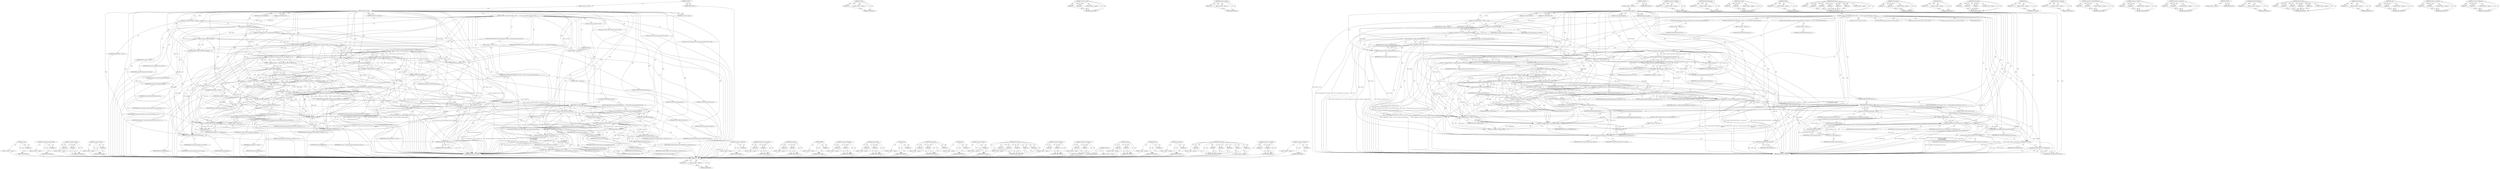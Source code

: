 digraph "&lt;operator&gt;.addressOf" {
vulnerable_239 [label=<(METHOD,d_is_dir)>];
vulnerable_240 [label=<(PARAM,p1)>];
vulnerable_241 [label=<(BLOCK,&lt;empty&gt;,&lt;empty&gt;)>];
vulnerable_242 [label=<(METHOD_RETURN,ANY)>];
vulnerable_217 [label=<(METHOD,d_inode)>];
vulnerable_218 [label=<(PARAM,p1)>];
vulnerable_219 [label=<(BLOCK,&lt;empty&gt;,&lt;empty&gt;)>];
vulnerable_220 [label=<(METHOD_RETURN,ANY)>];
vulnerable_168 [label=<(METHOD,&lt;operator&gt;.equals)>];
vulnerable_169 [label=<(PARAM,p1)>];
vulnerable_170 [label=<(PARAM,p2)>];
vulnerable_171 [label=<(BLOCK,&lt;empty&gt;,&lt;empty&gt;)>];
vulnerable_172 [label=<(METHOD_RETURN,ANY)>];
vulnerable_191 [label=<(METHOD,d_really_is_positive)>];
vulnerable_192 [label=<(PARAM,p1)>];
vulnerable_193 [label=<(BLOCK,&lt;empty&gt;,&lt;empty&gt;)>];
vulnerable_194 [label=<(METHOD_RETURN,ANY)>];
vulnerable_6 [label=<(METHOD,&lt;global&gt;)<SUB>1</SUB>>];
vulnerable_7 [label=<(BLOCK,&lt;empty&gt;,&lt;empty&gt;)<SUB>1</SUB>>];
vulnerable_8 [label=<(METHOD,debugfs_rename)<SUB>1</SUB>>];
vulnerable_9 [label=<(PARAM,struct dentry *old_dir)<SUB>1</SUB>>];
vulnerable_10 [label=<(PARAM,struct dentry *old_dentry)<SUB>1</SUB>>];
vulnerable_11 [label=<(PARAM,struct dentry *new_dir)<SUB>2</SUB>>];
vulnerable_12 [label=<(PARAM,const char *new_name)<SUB>2</SUB>>];
vulnerable_13 [label=<(BLOCK,{
 	int error;
 	struct dentry *dentry = NULL, ...,{
 	int error;
 	struct dentry *dentry = NULL, ...)<SUB>3</SUB>>];
vulnerable_14 [label="<(LOCAL,int error: int)<SUB>4</SUB>>"];
vulnerable_15 [label="<(LOCAL,struct dentry* dentry: dentry*)<SUB>5</SUB>>"];
vulnerable_16 [label="<(LOCAL,struct dentry* trap: dentry*)<SUB>5</SUB>>"];
vulnerable_17 [label=<(&lt;operator&gt;.assignment,*dentry = NULL)<SUB>5</SUB>>];
vulnerable_18 [label=<(IDENTIFIER,dentry,*dentry = NULL)<SUB>5</SUB>>];
vulnerable_19 [label=<(IDENTIFIER,NULL,*dentry = NULL)<SUB>5</SUB>>];
vulnerable_20 [label="<(LOCAL,const char* old_name: char*)<SUB>6</SUB>>"];
vulnerable_21 [label=<(&lt;operator&gt;.assignment,trap = lock_rename(new_dir, old_dir))<SUB>8</SUB>>];
vulnerable_22 [label=<(IDENTIFIER,trap,trap = lock_rename(new_dir, old_dir))<SUB>8</SUB>>];
vulnerable_23 [label=<(lock_rename,lock_rename(new_dir, old_dir))<SUB>8</SUB>>];
vulnerable_24 [label=<(IDENTIFIER,new_dir,lock_rename(new_dir, old_dir))<SUB>8</SUB>>];
vulnerable_25 [label=<(IDENTIFIER,old_dir,lock_rename(new_dir, old_dir))<SUB>8</SUB>>];
vulnerable_26 [label=<(CONTROL_STRUCTURE,IF,if (d_really_is_negative(old_dir) || d_really_is_negative(new_dir)))<SUB>10</SUB>>];
vulnerable_27 [label=<(&lt;operator&gt;.logicalOr,d_really_is_negative(old_dir) || d_really_is_ne...)<SUB>10</SUB>>];
vulnerable_28 [label=<(d_really_is_negative,d_really_is_negative(old_dir))<SUB>10</SUB>>];
vulnerable_29 [label=<(IDENTIFIER,old_dir,d_really_is_negative(old_dir))<SUB>10</SUB>>];
vulnerable_30 [label=<(d_really_is_negative,d_really_is_negative(new_dir))<SUB>10</SUB>>];
vulnerable_31 [label=<(IDENTIFIER,new_dir,d_really_is_negative(new_dir))<SUB>10</SUB>>];
vulnerable_32 [label=<(BLOCK,&lt;empty&gt;,&lt;empty&gt;)<SUB>11</SUB>>];
vulnerable_33 [label=<(CONTROL_STRUCTURE,GOTO,goto exit;)<SUB>11</SUB>>];
vulnerable_34 [label=<(CONTROL_STRUCTURE,IF,if (d_really_is_negative(old_dentry) || old_dentry == trap ||
	    d_mountpoint(old_dentry)))<SUB>13</SUB>>];
vulnerable_35 [label=<(&lt;operator&gt;.logicalOr,d_really_is_negative(old_dentry) || old_dentry ...)<SUB>13</SUB>>];
vulnerable_36 [label=<(&lt;operator&gt;.logicalOr,d_really_is_negative(old_dentry) || old_dentry ...)<SUB>13</SUB>>];
vulnerable_37 [label=<(d_really_is_negative,d_really_is_negative(old_dentry))<SUB>13</SUB>>];
vulnerable_38 [label=<(IDENTIFIER,old_dentry,d_really_is_negative(old_dentry))<SUB>13</SUB>>];
vulnerable_39 [label=<(&lt;operator&gt;.equals,old_dentry == trap)<SUB>13</SUB>>];
vulnerable_40 [label=<(IDENTIFIER,old_dentry,old_dentry == trap)<SUB>13</SUB>>];
vulnerable_41 [label=<(IDENTIFIER,trap,old_dentry == trap)<SUB>13</SUB>>];
vulnerable_42 [label=<(d_mountpoint,d_mountpoint(old_dentry))<SUB>14</SUB>>];
vulnerable_43 [label=<(IDENTIFIER,old_dentry,d_mountpoint(old_dentry))<SUB>14</SUB>>];
vulnerable_44 [label=<(BLOCK,&lt;empty&gt;,&lt;empty&gt;)<SUB>15</SUB>>];
vulnerable_45 [label=<(CONTROL_STRUCTURE,GOTO,goto exit;)<SUB>15</SUB>>];
vulnerable_46 [label=<(&lt;operator&gt;.assignment,dentry = lookup_one_len(new_name, new_dir, strl...)<SUB>16</SUB>>];
vulnerable_47 [label=<(IDENTIFIER,dentry,dentry = lookup_one_len(new_name, new_dir, strl...)<SUB>16</SUB>>];
vulnerable_48 [label=<(lookup_one_len,lookup_one_len(new_name, new_dir, strlen(new_na...)<SUB>16</SUB>>];
vulnerable_49 [label=<(IDENTIFIER,new_name,lookup_one_len(new_name, new_dir, strlen(new_na...)<SUB>16</SUB>>];
vulnerable_50 [label=<(IDENTIFIER,new_dir,lookup_one_len(new_name, new_dir, strlen(new_na...)<SUB>16</SUB>>];
vulnerable_51 [label=<(strlen,strlen(new_name))<SUB>16</SUB>>];
vulnerable_52 [label=<(IDENTIFIER,new_name,strlen(new_name))<SUB>16</SUB>>];
vulnerable_53 [label=<(CONTROL_STRUCTURE,IF,if (IS_ERR(dentry) || dentry == trap || d_really_is_positive(dentry)))<SUB>18</SUB>>];
vulnerable_54 [label=<(&lt;operator&gt;.logicalOr,IS_ERR(dentry) || dentry == trap || d_really_is...)<SUB>18</SUB>>];
vulnerable_55 [label=<(&lt;operator&gt;.logicalOr,IS_ERR(dentry) || dentry == trap)<SUB>18</SUB>>];
vulnerable_56 [label=<(IS_ERR,IS_ERR(dentry))<SUB>18</SUB>>];
vulnerable_57 [label=<(IDENTIFIER,dentry,IS_ERR(dentry))<SUB>18</SUB>>];
vulnerable_58 [label=<(&lt;operator&gt;.equals,dentry == trap)<SUB>18</SUB>>];
vulnerable_59 [label=<(IDENTIFIER,dentry,dentry == trap)<SUB>18</SUB>>];
vulnerable_60 [label=<(IDENTIFIER,trap,dentry == trap)<SUB>18</SUB>>];
vulnerable_61 [label=<(d_really_is_positive,d_really_is_positive(dentry))<SUB>18</SUB>>];
vulnerable_62 [label=<(IDENTIFIER,dentry,d_really_is_positive(dentry))<SUB>18</SUB>>];
vulnerable_63 [label=<(BLOCK,&lt;empty&gt;,&lt;empty&gt;)<SUB>19</SUB>>];
vulnerable_64 [label=<(CONTROL_STRUCTURE,GOTO,goto exit;)<SUB>19</SUB>>];
vulnerable_65 [label=<(&lt;operator&gt;.assignment,old_name = fsnotify_oldname_init(old_dentry-&gt;d_...)<SUB>21</SUB>>];
vulnerable_66 [label=<(IDENTIFIER,old_name,old_name = fsnotify_oldname_init(old_dentry-&gt;d_...)<SUB>21</SUB>>];
vulnerable_67 [label=<(fsnotify_oldname_init,fsnotify_oldname_init(old_dentry-&gt;d_name.name))<SUB>21</SUB>>];
vulnerable_68 [label=<(&lt;operator&gt;.fieldAccess,old_dentry-&gt;d_name.name)<SUB>21</SUB>>];
vulnerable_69 [label=<(&lt;operator&gt;.indirectFieldAccess,old_dentry-&gt;d_name)<SUB>21</SUB>>];
vulnerable_70 [label=<(IDENTIFIER,old_dentry,fsnotify_oldname_init(old_dentry-&gt;d_name.name))<SUB>21</SUB>>];
vulnerable_71 [label=<(FIELD_IDENTIFIER,d_name,d_name)<SUB>21</SUB>>];
vulnerable_72 [label=<(FIELD_IDENTIFIER,name,name)<SUB>21</SUB>>];
vulnerable_73 [label=<(&lt;operator&gt;.assignment,error = simple_rename(d_inode(old_dir), old_den...)<SUB>23</SUB>>];
vulnerable_74 [label=<(IDENTIFIER,error,error = simple_rename(d_inode(old_dir), old_den...)<SUB>23</SUB>>];
vulnerable_75 [label=<(simple_rename,simple_rename(d_inode(old_dir), old_dentry, d_i...)<SUB>23</SUB>>];
vulnerable_76 [label=<(d_inode,d_inode(old_dir))<SUB>23</SUB>>];
vulnerable_77 [label=<(IDENTIFIER,old_dir,d_inode(old_dir))<SUB>23</SUB>>];
vulnerable_78 [label=<(IDENTIFIER,old_dentry,simple_rename(d_inode(old_dir), old_dentry, d_i...)<SUB>23</SUB>>];
vulnerable_79 [label=<(d_inode,d_inode(new_dir))<SUB>23</SUB>>];
vulnerable_80 [label=<(IDENTIFIER,new_dir,d_inode(new_dir))<SUB>23</SUB>>];
vulnerable_81 [label=<(IDENTIFIER,dentry,simple_rename(d_inode(old_dir), old_dentry, d_i...)<SUB>24</SUB>>];
vulnerable_82 [label=<(LITERAL,0,simple_rename(d_inode(old_dir), old_dentry, d_i...)<SUB>24</SUB>>];
vulnerable_83 [label=<(CONTROL_STRUCTURE,IF,if (error))<SUB>25</SUB>>];
vulnerable_84 [label=<(IDENTIFIER,error,if (error))<SUB>25</SUB>>];
vulnerable_85 [label=<(BLOCK,{
		fsnotify_oldname_free(old_name);
 		goto ex...,{
		fsnotify_oldname_free(old_name);
 		goto ex...)<SUB>25</SUB>>];
vulnerable_86 [label=<(fsnotify_oldname_free,fsnotify_oldname_free(old_name))<SUB>26</SUB>>];
vulnerable_87 [label=<(IDENTIFIER,old_name,fsnotify_oldname_free(old_name))<SUB>26</SUB>>];
vulnerable_88 [label=<(CONTROL_STRUCTURE,GOTO,goto exit;)<SUB>27</SUB>>];
vulnerable_89 [label=<(d_move,d_move(old_dentry, dentry))<SUB>29</SUB>>];
vulnerable_90 [label=<(IDENTIFIER,old_dentry,d_move(old_dentry, dentry))<SUB>29</SUB>>];
vulnerable_91 [label=<(IDENTIFIER,dentry,d_move(old_dentry, dentry))<SUB>29</SUB>>];
vulnerable_92 [label=<(fsnotify_move,fsnotify_move(d_inode(old_dir), d_inode(new_dir...)<SUB>30</SUB>>];
vulnerable_93 [label=<(d_inode,d_inode(old_dir))<SUB>30</SUB>>];
vulnerable_94 [label=<(IDENTIFIER,old_dir,d_inode(old_dir))<SUB>30</SUB>>];
vulnerable_95 [label=<(d_inode,d_inode(new_dir))<SUB>30</SUB>>];
vulnerable_96 [label=<(IDENTIFIER,new_dir,d_inode(new_dir))<SUB>30</SUB>>];
vulnerable_97 [label=<(IDENTIFIER,old_name,fsnotify_move(d_inode(old_dir), d_inode(new_dir...)<SUB>30</SUB>>];
vulnerable_98 [label=<(d_is_dir,d_is_dir(old_dentry))<SUB>31</SUB>>];
vulnerable_99 [label=<(IDENTIFIER,old_dentry,d_is_dir(old_dentry))<SUB>31</SUB>>];
vulnerable_100 [label=<(IDENTIFIER,NULL,fsnotify_move(d_inode(old_dir), d_inode(new_dir...)<SUB>32</SUB>>];
vulnerable_101 [label=<(IDENTIFIER,old_dentry,fsnotify_move(d_inode(old_dir), d_inode(new_dir...)<SUB>32</SUB>>];
vulnerable_102 [label=<(fsnotify_oldname_free,fsnotify_oldname_free(old_name))<SUB>33</SUB>>];
vulnerable_103 [label=<(IDENTIFIER,old_name,fsnotify_oldname_free(old_name))<SUB>33</SUB>>];
vulnerable_104 [label=<(unlock_rename,unlock_rename(new_dir, old_dir))<SUB>34</SUB>>];
vulnerable_105 [label=<(IDENTIFIER,new_dir,unlock_rename(new_dir, old_dir))<SUB>34</SUB>>];
vulnerable_106 [label=<(IDENTIFIER,old_dir,unlock_rename(new_dir, old_dir))<SUB>34</SUB>>];
vulnerable_107 [label=<(dput,dput(dentry))<SUB>35</SUB>>];
vulnerable_108 [label=<(IDENTIFIER,dentry,dput(dentry))<SUB>35</SUB>>];
vulnerable_109 [label=<(RETURN,return old_dentry;,return old_dentry;)<SUB>36</SUB>>];
vulnerable_110 [label=<(IDENTIFIER,old_dentry,return old_dentry;)<SUB>36</SUB>>];
vulnerable_111 [label=<(JUMP_TARGET,exit)<SUB>37</SUB>>];
vulnerable_112 [label=<(CONTROL_STRUCTURE,IF,if (dentry &amp;&amp; !IS_ERR(dentry)))<SUB>38</SUB>>];
vulnerable_113 [label=<(&lt;operator&gt;.logicalAnd,dentry &amp;&amp; !IS_ERR(dentry))<SUB>38</SUB>>];
vulnerable_114 [label=<(IDENTIFIER,dentry,dentry &amp;&amp; !IS_ERR(dentry))<SUB>38</SUB>>];
vulnerable_115 [label=<(&lt;operator&gt;.logicalNot,!IS_ERR(dentry))<SUB>38</SUB>>];
vulnerable_116 [label=<(IS_ERR,IS_ERR(dentry))<SUB>38</SUB>>];
vulnerable_117 [label=<(IDENTIFIER,dentry,IS_ERR(dentry))<SUB>38</SUB>>];
vulnerable_118 [label=<(BLOCK,&lt;empty&gt;,&lt;empty&gt;)<SUB>39</SUB>>];
vulnerable_119 [label=<(dput,dput(dentry))<SUB>39</SUB>>];
vulnerable_120 [label=<(IDENTIFIER,dentry,dput(dentry))<SUB>39</SUB>>];
vulnerable_121 [label=<(unlock_rename,unlock_rename(new_dir, old_dir))<SUB>40</SUB>>];
vulnerable_122 [label=<(IDENTIFIER,new_dir,unlock_rename(new_dir, old_dir))<SUB>40</SUB>>];
vulnerable_123 [label=<(IDENTIFIER,old_dir,unlock_rename(new_dir, old_dir))<SUB>40</SUB>>];
vulnerable_124 [label=<(RETURN,return NULL;,return NULL;)<SUB>41</SUB>>];
vulnerable_125 [label=<(IDENTIFIER,NULL,return NULL;)<SUB>41</SUB>>];
vulnerable_126 [label=<(METHOD_RETURN,struct dentry)<SUB>1</SUB>>];
vulnerable_128 [label=<(METHOD_RETURN,ANY)<SUB>1</SUB>>];
vulnerable_257 [label=<(METHOD,&lt;operator&gt;.logicalNot)>];
vulnerable_258 [label=<(PARAM,p1)>];
vulnerable_259 [label=<(BLOCK,&lt;empty&gt;,&lt;empty&gt;)>];
vulnerable_260 [label=<(METHOD_RETURN,ANY)>];
vulnerable_195 [label=<(METHOD,fsnotify_oldname_init)>];
vulnerable_196 [label=<(PARAM,p1)>];
vulnerable_197 [label=<(BLOCK,&lt;empty&gt;,&lt;empty&gt;)>];
vulnerable_198 [label=<(METHOD_RETURN,ANY)>];
vulnerable_154 [label=<(METHOD,lock_rename)>];
vulnerable_155 [label=<(PARAM,p1)>];
vulnerable_156 [label=<(PARAM,p2)>];
vulnerable_157 [label=<(BLOCK,&lt;empty&gt;,&lt;empty&gt;)>];
vulnerable_158 [label=<(METHOD_RETURN,ANY)>];
vulnerable_187 [label=<(METHOD,IS_ERR)>];
vulnerable_188 [label=<(PARAM,p1)>];
vulnerable_189 [label=<(BLOCK,&lt;empty&gt;,&lt;empty&gt;)>];
vulnerable_190 [label=<(METHOD_RETURN,ANY)>];
vulnerable_230 [label=<(METHOD,fsnotify_move)>];
vulnerable_231 [label=<(PARAM,p1)>];
vulnerable_232 [label=<(PARAM,p2)>];
vulnerable_233 [label=<(PARAM,p3)>];
vulnerable_234 [label=<(PARAM,p4)>];
vulnerable_235 [label=<(PARAM,p5)>];
vulnerable_236 [label=<(PARAM,p6)>];
vulnerable_237 [label=<(BLOCK,&lt;empty&gt;,&lt;empty&gt;)>];
vulnerable_238 [label=<(METHOD_RETURN,ANY)>];
vulnerable_243 [label=<(METHOD,unlock_rename)>];
vulnerable_244 [label=<(PARAM,p1)>];
vulnerable_245 [label=<(PARAM,p2)>];
vulnerable_246 [label=<(BLOCK,&lt;empty&gt;,&lt;empty&gt;)>];
vulnerable_247 [label=<(METHOD_RETURN,ANY)>];
vulnerable_183 [label=<(METHOD,strlen)>];
vulnerable_184 [label=<(PARAM,p1)>];
vulnerable_185 [label=<(BLOCK,&lt;empty&gt;,&lt;empty&gt;)>];
vulnerable_186 [label=<(METHOD_RETURN,ANY)>];
vulnerable_177 [label=<(METHOD,lookup_one_len)>];
vulnerable_178 [label=<(PARAM,p1)>];
vulnerable_179 [label=<(PARAM,p2)>];
vulnerable_180 [label=<(PARAM,p3)>];
vulnerable_181 [label=<(BLOCK,&lt;empty&gt;,&lt;empty&gt;)>];
vulnerable_182 [label=<(METHOD_RETURN,ANY)>];
vulnerable_248 [label=<(METHOD,dput)>];
vulnerable_249 [label=<(PARAM,p1)>];
vulnerable_250 [label=<(BLOCK,&lt;empty&gt;,&lt;empty&gt;)>];
vulnerable_251 [label=<(METHOD_RETURN,ANY)>];
vulnerable_164 [label=<(METHOD,d_really_is_negative)>];
vulnerable_165 [label=<(PARAM,p1)>];
vulnerable_166 [label=<(BLOCK,&lt;empty&gt;,&lt;empty&gt;)>];
vulnerable_167 [label=<(METHOD_RETURN,ANY)>];
vulnerable_204 [label=<(METHOD,&lt;operator&gt;.indirectFieldAccess)>];
vulnerable_205 [label=<(PARAM,p1)>];
vulnerable_206 [label=<(PARAM,p2)>];
vulnerable_207 [label=<(BLOCK,&lt;empty&gt;,&lt;empty&gt;)>];
vulnerable_208 [label=<(METHOD_RETURN,ANY)>];
vulnerable_159 [label=<(METHOD,&lt;operator&gt;.logicalOr)>];
vulnerable_160 [label=<(PARAM,p1)>];
vulnerable_161 [label=<(PARAM,p2)>];
vulnerable_162 [label=<(BLOCK,&lt;empty&gt;,&lt;empty&gt;)>];
vulnerable_163 [label=<(METHOD_RETURN,ANY)>];
vulnerable_149 [label=<(METHOD,&lt;operator&gt;.assignment)>];
vulnerable_150 [label=<(PARAM,p1)>];
vulnerable_151 [label=<(PARAM,p2)>];
vulnerable_152 [label=<(BLOCK,&lt;empty&gt;,&lt;empty&gt;)>];
vulnerable_153 [label=<(METHOD_RETURN,ANY)>];
vulnerable_143 [label=<(METHOD,&lt;global&gt;)<SUB>1</SUB>>];
vulnerable_144 [label=<(BLOCK,&lt;empty&gt;,&lt;empty&gt;)>];
vulnerable_145 [label=<(METHOD_RETURN,ANY)>];
vulnerable_221 [label=<(METHOD,fsnotify_oldname_free)>];
vulnerable_222 [label=<(PARAM,p1)>];
vulnerable_223 [label=<(BLOCK,&lt;empty&gt;,&lt;empty&gt;)>];
vulnerable_224 [label=<(METHOD_RETURN,ANY)>];
vulnerable_209 [label=<(METHOD,simple_rename)>];
vulnerable_210 [label=<(PARAM,p1)>];
vulnerable_211 [label=<(PARAM,p2)>];
vulnerable_212 [label=<(PARAM,p3)>];
vulnerable_213 [label=<(PARAM,p4)>];
vulnerable_214 [label=<(PARAM,p5)>];
vulnerable_215 [label=<(BLOCK,&lt;empty&gt;,&lt;empty&gt;)>];
vulnerable_216 [label=<(METHOD_RETURN,ANY)>];
vulnerable_173 [label=<(METHOD,d_mountpoint)>];
vulnerable_174 [label=<(PARAM,p1)>];
vulnerable_175 [label=<(BLOCK,&lt;empty&gt;,&lt;empty&gt;)>];
vulnerable_176 [label=<(METHOD_RETURN,ANY)>];
vulnerable_225 [label=<(METHOD,d_move)>];
vulnerable_226 [label=<(PARAM,p1)>];
vulnerable_227 [label=<(PARAM,p2)>];
vulnerable_228 [label=<(BLOCK,&lt;empty&gt;,&lt;empty&gt;)>];
vulnerable_229 [label=<(METHOD_RETURN,ANY)>];
vulnerable_252 [label=<(METHOD,&lt;operator&gt;.logicalAnd)>];
vulnerable_253 [label=<(PARAM,p1)>];
vulnerable_254 [label=<(PARAM,p2)>];
vulnerable_255 [label=<(BLOCK,&lt;empty&gt;,&lt;empty&gt;)>];
vulnerable_256 [label=<(METHOD_RETURN,ANY)>];
vulnerable_199 [label=<(METHOD,&lt;operator&gt;.fieldAccess)>];
vulnerable_200 [label=<(PARAM,p1)>];
vulnerable_201 [label=<(PARAM,p2)>];
vulnerable_202 [label=<(BLOCK,&lt;empty&gt;,&lt;empty&gt;)>];
vulnerable_203 [label=<(METHOD_RETURN,ANY)>];
fixed_241 [label=<(METHOD,d_is_dir)>];
fixed_242 [label=<(PARAM,p1)>];
fixed_243 [label=<(BLOCK,&lt;empty&gt;,&lt;empty&gt;)>];
fixed_244 [label=<(METHOD_RETURN,ANY)>];
fixed_218 [label=<(METHOD,release_dentry_name_snapshot)>];
fixed_219 [label=<(PARAM,p1)>];
fixed_220 [label=<(BLOCK,&lt;empty&gt;,&lt;empty&gt;)>];
fixed_221 [label=<(METHOD_RETURN,ANY)>];
fixed_170 [label=<(METHOD,&lt;operator&gt;.equals)>];
fixed_171 [label=<(PARAM,p1)>];
fixed_172 [label=<(PARAM,p2)>];
fixed_173 [label=<(BLOCK,&lt;empty&gt;,&lt;empty&gt;)>];
fixed_174 [label=<(METHOD_RETURN,ANY)>];
fixed_193 [label=<(METHOD,d_really_is_positive)>];
fixed_194 [label=<(PARAM,p1)>];
fixed_195 [label=<(BLOCK,&lt;empty&gt;,&lt;empty&gt;)>];
fixed_196 [label=<(METHOD_RETURN,ANY)>];
fixed_6 [label=<(METHOD,&lt;global&gt;)<SUB>1</SUB>>];
fixed_7 [label=<(BLOCK,&lt;empty&gt;,&lt;empty&gt;)<SUB>1</SUB>>];
fixed_8 [label=<(METHOD,debugfs_rename)<SUB>1</SUB>>];
fixed_9 [label=<(PARAM,struct dentry *old_dir)<SUB>1</SUB>>];
fixed_10 [label=<(PARAM,struct dentry *old_dentry)<SUB>1</SUB>>];
fixed_11 [label=<(PARAM,struct dentry *new_dir)<SUB>2</SUB>>];
fixed_12 [label=<(PARAM,const char *new_name)<SUB>2</SUB>>];
fixed_13 [label=<(BLOCK,{
 	int error;
 	struct dentry *dentry = NULL, ...,{
 	int error;
 	struct dentry *dentry = NULL, ...)<SUB>3</SUB>>];
fixed_14 [label="<(LOCAL,int error: int)<SUB>4</SUB>>"];
fixed_15 [label="<(LOCAL,struct dentry* dentry: dentry*)<SUB>5</SUB>>"];
fixed_16 [label="<(LOCAL,struct dentry* trap: dentry*)<SUB>5</SUB>>"];
fixed_17 [label=<(&lt;operator&gt;.assignment,*dentry = NULL)<SUB>5</SUB>>];
fixed_18 [label=<(IDENTIFIER,dentry,*dentry = NULL)<SUB>5</SUB>>];
fixed_19 [label=<(IDENTIFIER,NULL,*dentry = NULL)<SUB>5</SUB>>];
fixed_20 [label="<(LOCAL,struct name_snapshot old_name: name_snapshot)<SUB>6</SUB>>"];
fixed_21 [label=<(&lt;operator&gt;.assignment,trap = lock_rename(new_dir, old_dir))<SUB>8</SUB>>];
fixed_22 [label=<(IDENTIFIER,trap,trap = lock_rename(new_dir, old_dir))<SUB>8</SUB>>];
fixed_23 [label=<(lock_rename,lock_rename(new_dir, old_dir))<SUB>8</SUB>>];
fixed_24 [label=<(IDENTIFIER,new_dir,lock_rename(new_dir, old_dir))<SUB>8</SUB>>];
fixed_25 [label=<(IDENTIFIER,old_dir,lock_rename(new_dir, old_dir))<SUB>8</SUB>>];
fixed_26 [label=<(CONTROL_STRUCTURE,IF,if (d_really_is_negative(old_dir) || d_really_is_negative(new_dir)))<SUB>10</SUB>>];
fixed_27 [label=<(&lt;operator&gt;.logicalOr,d_really_is_negative(old_dir) || d_really_is_ne...)<SUB>10</SUB>>];
fixed_28 [label=<(d_really_is_negative,d_really_is_negative(old_dir))<SUB>10</SUB>>];
fixed_29 [label=<(IDENTIFIER,old_dir,d_really_is_negative(old_dir))<SUB>10</SUB>>];
fixed_30 [label=<(d_really_is_negative,d_really_is_negative(new_dir))<SUB>10</SUB>>];
fixed_31 [label=<(IDENTIFIER,new_dir,d_really_is_negative(new_dir))<SUB>10</SUB>>];
fixed_32 [label=<(BLOCK,&lt;empty&gt;,&lt;empty&gt;)<SUB>11</SUB>>];
fixed_33 [label=<(CONTROL_STRUCTURE,GOTO,goto exit;)<SUB>11</SUB>>];
fixed_34 [label=<(CONTROL_STRUCTURE,IF,if (d_really_is_negative(old_dentry) || old_dentry == trap ||
	    d_mountpoint(old_dentry)))<SUB>13</SUB>>];
fixed_35 [label=<(&lt;operator&gt;.logicalOr,d_really_is_negative(old_dentry) || old_dentry ...)<SUB>13</SUB>>];
fixed_36 [label=<(&lt;operator&gt;.logicalOr,d_really_is_negative(old_dentry) || old_dentry ...)<SUB>13</SUB>>];
fixed_37 [label=<(d_really_is_negative,d_really_is_negative(old_dentry))<SUB>13</SUB>>];
fixed_38 [label=<(IDENTIFIER,old_dentry,d_really_is_negative(old_dentry))<SUB>13</SUB>>];
fixed_39 [label=<(&lt;operator&gt;.equals,old_dentry == trap)<SUB>13</SUB>>];
fixed_40 [label=<(IDENTIFIER,old_dentry,old_dentry == trap)<SUB>13</SUB>>];
fixed_41 [label=<(IDENTIFIER,trap,old_dentry == trap)<SUB>13</SUB>>];
fixed_42 [label=<(d_mountpoint,d_mountpoint(old_dentry))<SUB>14</SUB>>];
fixed_43 [label=<(IDENTIFIER,old_dentry,d_mountpoint(old_dentry))<SUB>14</SUB>>];
fixed_44 [label=<(BLOCK,&lt;empty&gt;,&lt;empty&gt;)<SUB>15</SUB>>];
fixed_45 [label=<(CONTROL_STRUCTURE,GOTO,goto exit;)<SUB>15</SUB>>];
fixed_46 [label=<(&lt;operator&gt;.assignment,dentry = lookup_one_len(new_name, new_dir, strl...)<SUB>16</SUB>>];
fixed_47 [label=<(IDENTIFIER,dentry,dentry = lookup_one_len(new_name, new_dir, strl...)<SUB>16</SUB>>];
fixed_48 [label=<(lookup_one_len,lookup_one_len(new_name, new_dir, strlen(new_na...)<SUB>16</SUB>>];
fixed_49 [label=<(IDENTIFIER,new_name,lookup_one_len(new_name, new_dir, strlen(new_na...)<SUB>16</SUB>>];
fixed_50 [label=<(IDENTIFIER,new_dir,lookup_one_len(new_name, new_dir, strlen(new_na...)<SUB>16</SUB>>];
fixed_51 [label=<(strlen,strlen(new_name))<SUB>16</SUB>>];
fixed_52 [label=<(IDENTIFIER,new_name,strlen(new_name))<SUB>16</SUB>>];
fixed_53 [label=<(CONTROL_STRUCTURE,IF,if (IS_ERR(dentry) || dentry == trap || d_really_is_positive(dentry)))<SUB>18</SUB>>];
fixed_54 [label=<(&lt;operator&gt;.logicalOr,IS_ERR(dentry) || dentry == trap || d_really_is...)<SUB>18</SUB>>];
fixed_55 [label=<(&lt;operator&gt;.logicalOr,IS_ERR(dentry) || dentry == trap)<SUB>18</SUB>>];
fixed_56 [label=<(IS_ERR,IS_ERR(dentry))<SUB>18</SUB>>];
fixed_57 [label=<(IDENTIFIER,dentry,IS_ERR(dentry))<SUB>18</SUB>>];
fixed_58 [label=<(&lt;operator&gt;.equals,dentry == trap)<SUB>18</SUB>>];
fixed_59 [label=<(IDENTIFIER,dentry,dentry == trap)<SUB>18</SUB>>];
fixed_60 [label=<(IDENTIFIER,trap,dentry == trap)<SUB>18</SUB>>];
fixed_61 [label=<(d_really_is_positive,d_really_is_positive(dentry))<SUB>18</SUB>>];
fixed_62 [label=<(IDENTIFIER,dentry,d_really_is_positive(dentry))<SUB>18</SUB>>];
fixed_63 [label=<(BLOCK,&lt;empty&gt;,&lt;empty&gt;)<SUB>19</SUB>>];
fixed_64 [label=<(CONTROL_STRUCTURE,GOTO,goto exit;)<SUB>19</SUB>>];
fixed_65 [label=<(take_dentry_name_snapshot,take_dentry_name_snapshot(&amp;old_name, old_dentry))<SUB>21</SUB>>];
fixed_66 [label=<(&lt;operator&gt;.addressOf,&amp;old_name)<SUB>21</SUB>>];
fixed_67 [label=<(IDENTIFIER,old_name,take_dentry_name_snapshot(&amp;old_name, old_dentry))<SUB>21</SUB>>];
fixed_68 [label=<(IDENTIFIER,old_dentry,take_dentry_name_snapshot(&amp;old_name, old_dentry))<SUB>21</SUB>>];
fixed_69 [label=<(&lt;operator&gt;.assignment,error = simple_rename(d_inode(old_dir), old_den...)<SUB>23</SUB>>];
fixed_70 [label=<(IDENTIFIER,error,error = simple_rename(d_inode(old_dir), old_den...)<SUB>23</SUB>>];
fixed_71 [label=<(simple_rename,simple_rename(d_inode(old_dir), old_dentry, d_i...)<SUB>23</SUB>>];
fixed_72 [label=<(d_inode,d_inode(old_dir))<SUB>23</SUB>>];
fixed_73 [label=<(IDENTIFIER,old_dir,d_inode(old_dir))<SUB>23</SUB>>];
fixed_74 [label=<(IDENTIFIER,old_dentry,simple_rename(d_inode(old_dir), old_dentry, d_i...)<SUB>23</SUB>>];
fixed_75 [label=<(d_inode,d_inode(new_dir))<SUB>23</SUB>>];
fixed_76 [label=<(IDENTIFIER,new_dir,d_inode(new_dir))<SUB>23</SUB>>];
fixed_77 [label=<(IDENTIFIER,dentry,simple_rename(d_inode(old_dir), old_dentry, d_i...)<SUB>24</SUB>>];
fixed_78 [label=<(LITERAL,0,simple_rename(d_inode(old_dir), old_dentry, d_i...)<SUB>24</SUB>>];
fixed_79 [label=<(CONTROL_STRUCTURE,IF,if (error))<SUB>25</SUB>>];
fixed_80 [label=<(IDENTIFIER,error,if (error))<SUB>25</SUB>>];
fixed_81 [label=<(BLOCK,{
		release_dentry_name_snapshot(&amp;old_name);
 	...,{
		release_dentry_name_snapshot(&amp;old_name);
 	...)<SUB>25</SUB>>];
fixed_82 [label=<(release_dentry_name_snapshot,release_dentry_name_snapshot(&amp;old_name))<SUB>26</SUB>>];
fixed_83 [label=<(&lt;operator&gt;.addressOf,&amp;old_name)<SUB>26</SUB>>];
fixed_84 [label=<(IDENTIFIER,old_name,release_dentry_name_snapshot(&amp;old_name))<SUB>26</SUB>>];
fixed_85 [label=<(CONTROL_STRUCTURE,GOTO,goto exit;)<SUB>27</SUB>>];
fixed_86 [label=<(d_move,d_move(old_dentry, dentry))<SUB>29</SUB>>];
fixed_87 [label=<(IDENTIFIER,old_dentry,d_move(old_dentry, dentry))<SUB>29</SUB>>];
fixed_88 [label=<(IDENTIFIER,dentry,d_move(old_dentry, dentry))<SUB>29</SUB>>];
fixed_89 [label=<(fsnotify_move,fsnotify_move(d_inode(old_dir), d_inode(new_dir...)<SUB>30</SUB>>];
fixed_90 [label=<(d_inode,d_inode(old_dir))<SUB>30</SUB>>];
fixed_91 [label=<(IDENTIFIER,old_dir,d_inode(old_dir))<SUB>30</SUB>>];
fixed_92 [label=<(d_inode,d_inode(new_dir))<SUB>30</SUB>>];
fixed_93 [label=<(IDENTIFIER,new_dir,d_inode(new_dir))<SUB>30</SUB>>];
fixed_94 [label=<(&lt;operator&gt;.fieldAccess,old_name.name)<SUB>30</SUB>>];
fixed_95 [label=<(IDENTIFIER,old_name,fsnotify_move(d_inode(old_dir), d_inode(new_dir...)<SUB>30</SUB>>];
fixed_96 [label=<(FIELD_IDENTIFIER,name,name)<SUB>30</SUB>>];
fixed_97 [label=<(d_is_dir,d_is_dir(old_dentry))<SUB>31</SUB>>];
fixed_98 [label=<(IDENTIFIER,old_dentry,d_is_dir(old_dentry))<SUB>31</SUB>>];
fixed_99 [label=<(IDENTIFIER,NULL,fsnotify_move(d_inode(old_dir), d_inode(new_dir...)<SUB>32</SUB>>];
fixed_100 [label=<(IDENTIFIER,old_dentry,fsnotify_move(d_inode(old_dir), d_inode(new_dir...)<SUB>32</SUB>>];
fixed_101 [label=<(release_dentry_name_snapshot,release_dentry_name_snapshot(&amp;old_name))<SUB>33</SUB>>];
fixed_102 [label=<(&lt;operator&gt;.addressOf,&amp;old_name)<SUB>33</SUB>>];
fixed_103 [label=<(IDENTIFIER,old_name,release_dentry_name_snapshot(&amp;old_name))<SUB>33</SUB>>];
fixed_104 [label=<(unlock_rename,unlock_rename(new_dir, old_dir))<SUB>34</SUB>>];
fixed_105 [label=<(IDENTIFIER,new_dir,unlock_rename(new_dir, old_dir))<SUB>34</SUB>>];
fixed_106 [label=<(IDENTIFIER,old_dir,unlock_rename(new_dir, old_dir))<SUB>34</SUB>>];
fixed_107 [label=<(dput,dput(dentry))<SUB>35</SUB>>];
fixed_108 [label=<(IDENTIFIER,dentry,dput(dentry))<SUB>35</SUB>>];
fixed_109 [label=<(RETURN,return old_dentry;,return old_dentry;)<SUB>36</SUB>>];
fixed_110 [label=<(IDENTIFIER,old_dentry,return old_dentry;)<SUB>36</SUB>>];
fixed_111 [label=<(JUMP_TARGET,exit)<SUB>37</SUB>>];
fixed_112 [label=<(CONTROL_STRUCTURE,IF,if (dentry &amp;&amp; !IS_ERR(dentry)))<SUB>38</SUB>>];
fixed_113 [label=<(&lt;operator&gt;.logicalAnd,dentry &amp;&amp; !IS_ERR(dentry))<SUB>38</SUB>>];
fixed_114 [label=<(IDENTIFIER,dentry,dentry &amp;&amp; !IS_ERR(dentry))<SUB>38</SUB>>];
fixed_115 [label=<(&lt;operator&gt;.logicalNot,!IS_ERR(dentry))<SUB>38</SUB>>];
fixed_116 [label=<(IS_ERR,IS_ERR(dentry))<SUB>38</SUB>>];
fixed_117 [label=<(IDENTIFIER,dentry,IS_ERR(dentry))<SUB>38</SUB>>];
fixed_118 [label=<(BLOCK,&lt;empty&gt;,&lt;empty&gt;)<SUB>39</SUB>>];
fixed_119 [label=<(dput,dput(dentry))<SUB>39</SUB>>];
fixed_120 [label=<(IDENTIFIER,dentry,dput(dentry))<SUB>39</SUB>>];
fixed_121 [label=<(unlock_rename,unlock_rename(new_dir, old_dir))<SUB>40</SUB>>];
fixed_122 [label=<(IDENTIFIER,new_dir,unlock_rename(new_dir, old_dir))<SUB>40</SUB>>];
fixed_123 [label=<(IDENTIFIER,old_dir,unlock_rename(new_dir, old_dir))<SUB>40</SUB>>];
fixed_124 [label=<(RETURN,return NULL;,return NULL;)<SUB>41</SUB>>];
fixed_125 [label=<(IDENTIFIER,NULL,return NULL;)<SUB>41</SUB>>];
fixed_126 [label=<(METHOD_RETURN,struct dentry)<SUB>1</SUB>>];
fixed_128 [label=<(METHOD_RETURN,ANY)<SUB>1</SUB>>];
fixed_259 [label=<(METHOD,&lt;operator&gt;.logicalNot)>];
fixed_260 [label=<(PARAM,p1)>];
fixed_261 [label=<(BLOCK,&lt;empty&gt;,&lt;empty&gt;)>];
fixed_262 [label=<(METHOD_RETURN,ANY)>];
fixed_197 [label=<(METHOD,take_dentry_name_snapshot)>];
fixed_198 [label=<(PARAM,p1)>];
fixed_199 [label=<(PARAM,p2)>];
fixed_200 [label=<(BLOCK,&lt;empty&gt;,&lt;empty&gt;)>];
fixed_201 [label=<(METHOD_RETURN,ANY)>];
fixed_156 [label=<(METHOD,lock_rename)>];
fixed_157 [label=<(PARAM,p1)>];
fixed_158 [label=<(PARAM,p2)>];
fixed_159 [label=<(BLOCK,&lt;empty&gt;,&lt;empty&gt;)>];
fixed_160 [label=<(METHOD_RETURN,ANY)>];
fixed_189 [label=<(METHOD,IS_ERR)>];
fixed_190 [label=<(PARAM,p1)>];
fixed_191 [label=<(BLOCK,&lt;empty&gt;,&lt;empty&gt;)>];
fixed_192 [label=<(METHOD_RETURN,ANY)>];
fixed_236 [label=<(METHOD,&lt;operator&gt;.fieldAccess)>];
fixed_237 [label=<(PARAM,p1)>];
fixed_238 [label=<(PARAM,p2)>];
fixed_239 [label=<(BLOCK,&lt;empty&gt;,&lt;empty&gt;)>];
fixed_240 [label=<(METHOD_RETURN,ANY)>];
fixed_245 [label=<(METHOD,unlock_rename)>];
fixed_246 [label=<(PARAM,p1)>];
fixed_247 [label=<(PARAM,p2)>];
fixed_248 [label=<(BLOCK,&lt;empty&gt;,&lt;empty&gt;)>];
fixed_249 [label=<(METHOD_RETURN,ANY)>];
fixed_185 [label=<(METHOD,strlen)>];
fixed_186 [label=<(PARAM,p1)>];
fixed_187 [label=<(BLOCK,&lt;empty&gt;,&lt;empty&gt;)>];
fixed_188 [label=<(METHOD_RETURN,ANY)>];
fixed_179 [label=<(METHOD,lookup_one_len)>];
fixed_180 [label=<(PARAM,p1)>];
fixed_181 [label=<(PARAM,p2)>];
fixed_182 [label=<(PARAM,p3)>];
fixed_183 [label=<(BLOCK,&lt;empty&gt;,&lt;empty&gt;)>];
fixed_184 [label=<(METHOD_RETURN,ANY)>];
fixed_250 [label=<(METHOD,dput)>];
fixed_251 [label=<(PARAM,p1)>];
fixed_252 [label=<(BLOCK,&lt;empty&gt;,&lt;empty&gt;)>];
fixed_253 [label=<(METHOD_RETURN,ANY)>];
fixed_166 [label=<(METHOD,d_really_is_negative)>];
fixed_167 [label=<(PARAM,p1)>];
fixed_168 [label=<(BLOCK,&lt;empty&gt;,&lt;empty&gt;)>];
fixed_169 [label=<(METHOD_RETURN,ANY)>];
fixed_206 [label=<(METHOD,simple_rename)>];
fixed_207 [label=<(PARAM,p1)>];
fixed_208 [label=<(PARAM,p2)>];
fixed_209 [label=<(PARAM,p3)>];
fixed_210 [label=<(PARAM,p4)>];
fixed_211 [label=<(PARAM,p5)>];
fixed_212 [label=<(BLOCK,&lt;empty&gt;,&lt;empty&gt;)>];
fixed_213 [label=<(METHOD_RETURN,ANY)>];
fixed_161 [label=<(METHOD,&lt;operator&gt;.logicalOr)>];
fixed_162 [label=<(PARAM,p1)>];
fixed_163 [label=<(PARAM,p2)>];
fixed_164 [label=<(BLOCK,&lt;empty&gt;,&lt;empty&gt;)>];
fixed_165 [label=<(METHOD_RETURN,ANY)>];
fixed_151 [label=<(METHOD,&lt;operator&gt;.assignment)>];
fixed_152 [label=<(PARAM,p1)>];
fixed_153 [label=<(PARAM,p2)>];
fixed_154 [label=<(BLOCK,&lt;empty&gt;,&lt;empty&gt;)>];
fixed_155 [label=<(METHOD_RETURN,ANY)>];
fixed_145 [label=<(METHOD,&lt;global&gt;)<SUB>1</SUB>>];
fixed_146 [label=<(BLOCK,&lt;empty&gt;,&lt;empty&gt;)>];
fixed_147 [label=<(METHOD_RETURN,ANY)>];
fixed_222 [label=<(METHOD,d_move)>];
fixed_223 [label=<(PARAM,p1)>];
fixed_224 [label=<(PARAM,p2)>];
fixed_225 [label=<(BLOCK,&lt;empty&gt;,&lt;empty&gt;)>];
fixed_226 [label=<(METHOD_RETURN,ANY)>];
fixed_214 [label=<(METHOD,d_inode)>];
fixed_215 [label=<(PARAM,p1)>];
fixed_216 [label=<(BLOCK,&lt;empty&gt;,&lt;empty&gt;)>];
fixed_217 [label=<(METHOD_RETURN,ANY)>];
fixed_175 [label=<(METHOD,d_mountpoint)>];
fixed_176 [label=<(PARAM,p1)>];
fixed_177 [label=<(BLOCK,&lt;empty&gt;,&lt;empty&gt;)>];
fixed_178 [label=<(METHOD_RETURN,ANY)>];
fixed_227 [label=<(METHOD,fsnotify_move)>];
fixed_228 [label=<(PARAM,p1)>];
fixed_229 [label=<(PARAM,p2)>];
fixed_230 [label=<(PARAM,p3)>];
fixed_231 [label=<(PARAM,p4)>];
fixed_232 [label=<(PARAM,p5)>];
fixed_233 [label=<(PARAM,p6)>];
fixed_234 [label=<(BLOCK,&lt;empty&gt;,&lt;empty&gt;)>];
fixed_235 [label=<(METHOD_RETURN,ANY)>];
fixed_254 [label=<(METHOD,&lt;operator&gt;.logicalAnd)>];
fixed_255 [label=<(PARAM,p1)>];
fixed_256 [label=<(PARAM,p2)>];
fixed_257 [label=<(BLOCK,&lt;empty&gt;,&lt;empty&gt;)>];
fixed_258 [label=<(METHOD_RETURN,ANY)>];
fixed_202 [label=<(METHOD,&lt;operator&gt;.addressOf)>];
fixed_203 [label=<(PARAM,p1)>];
fixed_204 [label=<(BLOCK,&lt;empty&gt;,&lt;empty&gt;)>];
fixed_205 [label=<(METHOD_RETURN,ANY)>];
vulnerable_239 -> vulnerable_240  [key=0, label="AST: "];
vulnerable_239 -> vulnerable_240  [key=1, label="DDG: "];
vulnerable_239 -> vulnerable_241  [key=0, label="AST: "];
vulnerable_239 -> vulnerable_242  [key=0, label="AST: "];
vulnerable_239 -> vulnerable_242  [key=1, label="CFG: "];
vulnerable_240 -> vulnerable_242  [key=0, label="DDG: p1"];
vulnerable_217 -> vulnerable_218  [key=0, label="AST: "];
vulnerable_217 -> vulnerable_218  [key=1, label="DDG: "];
vulnerable_217 -> vulnerable_219  [key=0, label="AST: "];
vulnerable_217 -> vulnerable_220  [key=0, label="AST: "];
vulnerable_217 -> vulnerable_220  [key=1, label="CFG: "];
vulnerable_218 -> vulnerable_220  [key=0, label="DDG: p1"];
vulnerable_168 -> vulnerable_169  [key=0, label="AST: "];
vulnerable_168 -> vulnerable_169  [key=1, label="DDG: "];
vulnerable_168 -> vulnerable_171  [key=0, label="AST: "];
vulnerable_168 -> vulnerable_170  [key=0, label="AST: "];
vulnerable_168 -> vulnerable_170  [key=1, label="DDG: "];
vulnerable_168 -> vulnerable_172  [key=0, label="AST: "];
vulnerable_168 -> vulnerable_172  [key=1, label="CFG: "];
vulnerable_169 -> vulnerable_172  [key=0, label="DDG: p1"];
vulnerable_170 -> vulnerable_172  [key=0, label="DDG: p2"];
vulnerable_191 -> vulnerable_192  [key=0, label="AST: "];
vulnerable_191 -> vulnerable_192  [key=1, label="DDG: "];
vulnerable_191 -> vulnerable_193  [key=0, label="AST: "];
vulnerable_191 -> vulnerable_194  [key=0, label="AST: "];
vulnerable_191 -> vulnerable_194  [key=1, label="CFG: "];
vulnerable_192 -> vulnerable_194  [key=0, label="DDG: p1"];
vulnerable_6 -> vulnerable_7  [key=0, label="AST: "];
vulnerable_6 -> vulnerable_128  [key=0, label="AST: "];
vulnerable_6 -> vulnerable_128  [key=1, label="CFG: "];
vulnerable_7 -> vulnerable_8  [key=0, label="AST: "];
vulnerable_8 -> vulnerable_9  [key=0, label="AST: "];
vulnerable_8 -> vulnerable_9  [key=1, label="DDG: "];
vulnerable_8 -> vulnerable_10  [key=0, label="AST: "];
vulnerable_8 -> vulnerable_10  [key=1, label="DDG: "];
vulnerable_8 -> vulnerable_11  [key=0, label="AST: "];
vulnerable_8 -> vulnerable_11  [key=1, label="DDG: "];
vulnerable_8 -> vulnerable_12  [key=0, label="AST: "];
vulnerable_8 -> vulnerable_12  [key=1, label="DDG: "];
vulnerable_8 -> vulnerable_13  [key=0, label="AST: "];
vulnerable_8 -> vulnerable_126  [key=0, label="AST: "];
vulnerable_8 -> vulnerable_17  [key=0, label="CFG: "];
vulnerable_8 -> vulnerable_17  [key=1, label="DDG: "];
vulnerable_8 -> vulnerable_84  [key=0, label="DDG: "];
vulnerable_8 -> vulnerable_89  [key=0, label="DDG: "];
vulnerable_8 -> vulnerable_92  [key=0, label="DDG: "];
vulnerable_8 -> vulnerable_102  [key=0, label="DDG: "];
vulnerable_8 -> vulnerable_104  [key=0, label="DDG: "];
vulnerable_8 -> vulnerable_107  [key=0, label="DDG: "];
vulnerable_8 -> vulnerable_110  [key=0, label="DDG: "];
vulnerable_8 -> vulnerable_121  [key=0, label="DDG: "];
vulnerable_8 -> vulnerable_125  [key=0, label="DDG: "];
vulnerable_8 -> vulnerable_23  [key=0, label="DDG: "];
vulnerable_8 -> vulnerable_48  [key=0, label="DDG: "];
vulnerable_8 -> vulnerable_75  [key=0, label="DDG: "];
vulnerable_8 -> vulnerable_93  [key=0, label="DDG: "];
vulnerable_8 -> vulnerable_95  [key=0, label="DDG: "];
vulnerable_8 -> vulnerable_98  [key=0, label="DDG: "];
vulnerable_8 -> vulnerable_113  [key=0, label="DDG: "];
vulnerable_8 -> vulnerable_28  [key=0, label="DDG: "];
vulnerable_8 -> vulnerable_30  [key=0, label="DDG: "];
vulnerable_8 -> vulnerable_42  [key=0, label="DDG: "];
vulnerable_8 -> vulnerable_51  [key=0, label="DDG: "];
vulnerable_8 -> vulnerable_61  [key=0, label="DDG: "];
vulnerable_8 -> vulnerable_76  [key=0, label="DDG: "];
vulnerable_8 -> vulnerable_79  [key=0, label="DDG: "];
vulnerable_8 -> vulnerable_86  [key=0, label="DDG: "];
vulnerable_8 -> vulnerable_119  [key=0, label="DDG: "];
vulnerable_8 -> vulnerable_37  [key=0, label="DDG: "];
vulnerable_8 -> vulnerable_39  [key=0, label="DDG: "];
vulnerable_8 -> vulnerable_56  [key=0, label="DDG: "];
vulnerable_8 -> vulnerable_58  [key=0, label="DDG: "];
vulnerable_8 -> vulnerable_116  [key=0, label="DDG: "];
vulnerable_9 -> vulnerable_23  [key=0, label="DDG: old_dir"];
vulnerable_10 -> vulnerable_37  [key=0, label="DDG: old_dentry"];
vulnerable_11 -> vulnerable_23  [key=0, label="DDG: new_dir"];
vulnerable_12 -> vulnerable_51  [key=0, label="DDG: new_name"];
vulnerable_13 -> vulnerable_14  [key=0, label="AST: "];
vulnerable_13 -> vulnerable_15  [key=0, label="AST: "];
vulnerable_13 -> vulnerable_16  [key=0, label="AST: "];
vulnerable_13 -> vulnerable_17  [key=0, label="AST: "];
vulnerable_13 -> vulnerable_20  [key=0, label="AST: "];
vulnerable_13 -> vulnerable_21  [key=0, label="AST: "];
vulnerable_13 -> vulnerable_26  [key=0, label="AST: "];
vulnerable_13 -> vulnerable_34  [key=0, label="AST: "];
vulnerable_13 -> vulnerable_46  [key=0, label="AST: "];
vulnerable_13 -> vulnerable_53  [key=0, label="AST: "];
vulnerable_13 -> vulnerable_65  [key=0, label="AST: "];
vulnerable_13 -> vulnerable_73  [key=0, label="AST: "];
vulnerable_13 -> vulnerable_83  [key=0, label="AST: "];
vulnerable_13 -> vulnerable_89  [key=0, label="AST: "];
vulnerable_13 -> vulnerable_92  [key=0, label="AST: "];
vulnerable_13 -> vulnerable_102  [key=0, label="AST: "];
vulnerable_13 -> vulnerable_104  [key=0, label="AST: "];
vulnerable_13 -> vulnerable_107  [key=0, label="AST: "];
vulnerable_13 -> vulnerable_109  [key=0, label="AST: "];
vulnerable_13 -> vulnerable_111  [key=0, label="AST: "];
vulnerable_13 -> vulnerable_112  [key=0, label="AST: "];
vulnerable_13 -> vulnerable_121  [key=0, label="AST: "];
vulnerable_13 -> vulnerable_124  [key=0, label="AST: "];
vulnerable_17 -> vulnerable_18  [key=0, label="AST: "];
vulnerable_17 -> vulnerable_19  [key=0, label="AST: "];
vulnerable_17 -> vulnerable_23  [key=0, label="CFG: "];
vulnerable_17 -> vulnerable_126  [key=0, label="DDG: *dentry = NULL"];
vulnerable_17 -> vulnerable_113  [key=0, label="DDG: dentry"];
vulnerable_17 -> vulnerable_116  [key=0, label="DDG: dentry"];
vulnerable_21 -> vulnerable_22  [key=0, label="AST: "];
vulnerable_21 -> vulnerable_23  [key=0, label="AST: "];
vulnerable_21 -> vulnerable_28  [key=0, label="CFG: "];
vulnerable_21 -> vulnerable_126  [key=0, label="DDG: trap"];
vulnerable_21 -> vulnerable_126  [key=1, label="DDG: lock_rename(new_dir, old_dir)"];
vulnerable_21 -> vulnerable_126  [key=2, label="DDG: trap = lock_rename(new_dir, old_dir)"];
vulnerable_21 -> vulnerable_39  [key=0, label="DDG: trap"];
vulnerable_21 -> vulnerable_58  [key=0, label="DDG: trap"];
vulnerable_23 -> vulnerable_24  [key=0, label="AST: "];
vulnerable_23 -> vulnerable_25  [key=0, label="AST: "];
vulnerable_23 -> vulnerable_21  [key=0, label="CFG: "];
vulnerable_23 -> vulnerable_21  [key=1, label="DDG: new_dir"];
vulnerable_23 -> vulnerable_21  [key=2, label="DDG: old_dir"];
vulnerable_23 -> vulnerable_121  [key=0, label="DDG: new_dir"];
vulnerable_23 -> vulnerable_48  [key=0, label="DDG: new_dir"];
vulnerable_23 -> vulnerable_28  [key=0, label="DDG: old_dir"];
vulnerable_23 -> vulnerable_30  [key=0, label="DDG: new_dir"];
vulnerable_26 -> vulnerable_27  [key=0, label="AST: "];
vulnerable_26 -> vulnerable_32  [key=0, label="AST: "];
vulnerable_27 -> vulnerable_28  [key=0, label="AST: "];
vulnerable_27 -> vulnerable_30  [key=0, label="AST: "];
vulnerable_27 -> vulnerable_113  [key=0, label="CFG: "];
vulnerable_27 -> vulnerable_113  [key=1, label="CDG: "];
vulnerable_27 -> vulnerable_116  [key=0, label="CFG: "];
vulnerable_27 -> vulnerable_116  [key=1, label="CDG: "];
vulnerable_27 -> vulnerable_37  [key=0, label="CFG: "];
vulnerable_27 -> vulnerable_37  [key=1, label="CDG: "];
vulnerable_27 -> vulnerable_126  [key=0, label="DDG: d_really_is_negative(old_dir)"];
vulnerable_27 -> vulnerable_126  [key=1, label="DDG: d_really_is_negative(new_dir)"];
vulnerable_27 -> vulnerable_126  [key=2, label="DDG: d_really_is_negative(old_dir) || d_really_is_negative(new_dir)"];
vulnerable_27 -> vulnerable_121  [key=0, label="CDG: "];
vulnerable_27 -> vulnerable_35  [key=0, label="CDG: "];
vulnerable_27 -> vulnerable_36  [key=0, label="CDG: "];
vulnerable_27 -> vulnerable_124  [key=0, label="CDG: "];
vulnerable_27 -> vulnerable_115  [key=0, label="CDG: "];
vulnerable_28 -> vulnerable_29  [key=0, label="AST: "];
vulnerable_28 -> vulnerable_27  [key=0, label="CFG: "];
vulnerable_28 -> vulnerable_27  [key=1, label="DDG: old_dir"];
vulnerable_28 -> vulnerable_30  [key=0, label="CFG: "];
vulnerable_28 -> vulnerable_30  [key=1, label="CDG: "];
vulnerable_28 -> vulnerable_121  [key=0, label="DDG: old_dir"];
vulnerable_28 -> vulnerable_76  [key=0, label="DDG: old_dir"];
vulnerable_30 -> vulnerable_31  [key=0, label="AST: "];
vulnerable_30 -> vulnerable_27  [key=0, label="CFG: "];
vulnerable_30 -> vulnerable_27  [key=1, label="DDG: new_dir"];
vulnerable_30 -> vulnerable_121  [key=0, label="DDG: new_dir"];
vulnerable_30 -> vulnerable_48  [key=0, label="DDG: new_dir"];
vulnerable_32 -> vulnerable_33  [key=0, label="AST: "];
vulnerable_34 -> vulnerable_35  [key=0, label="AST: "];
vulnerable_34 -> vulnerable_44  [key=0, label="AST: "];
vulnerable_35 -> vulnerable_36  [key=0, label="AST: "];
vulnerable_35 -> vulnerable_42  [key=0, label="AST: "];
vulnerable_35 -> vulnerable_113  [key=0, label="CFG: "];
vulnerable_35 -> vulnerable_113  [key=1, label="CDG: "];
vulnerable_35 -> vulnerable_116  [key=0, label="CFG: "];
vulnerable_35 -> vulnerable_116  [key=1, label="CDG: "];
vulnerable_35 -> vulnerable_51  [key=0, label="CFG: "];
vulnerable_35 -> vulnerable_51  [key=1, label="CDG: "];
vulnerable_35 -> vulnerable_126  [key=0, label="DDG: d_really_is_negative(old_dentry) || old_dentry == trap"];
vulnerable_35 -> vulnerable_126  [key=1, label="DDG: d_mountpoint(old_dentry)"];
vulnerable_35 -> vulnerable_126  [key=2, label="DDG: d_really_is_negative(old_dentry) || old_dentry == trap ||
	    d_mountpoint(old_dentry)"];
vulnerable_35 -> vulnerable_48  [key=0, label="CDG: "];
vulnerable_35 -> vulnerable_46  [key=0, label="CDG: "];
vulnerable_35 -> vulnerable_56  [key=0, label="CDG: "];
vulnerable_35 -> vulnerable_121  [key=0, label="CDG: "];
vulnerable_35 -> vulnerable_54  [key=0, label="CDG: "];
vulnerable_35 -> vulnerable_55  [key=0, label="CDG: "];
vulnerable_35 -> vulnerable_124  [key=0, label="CDG: "];
vulnerable_35 -> vulnerable_115  [key=0, label="CDG: "];
vulnerable_36 -> vulnerable_37  [key=0, label="AST: "];
vulnerable_36 -> vulnerable_39  [key=0, label="AST: "];
vulnerable_36 -> vulnerable_35  [key=0, label="CFG: "];
vulnerable_36 -> vulnerable_35  [key=1, label="DDG: d_really_is_negative(old_dentry)"];
vulnerable_36 -> vulnerable_35  [key=2, label="DDG: old_dentry == trap"];
vulnerable_36 -> vulnerable_42  [key=0, label="CFG: "];
vulnerable_36 -> vulnerable_42  [key=1, label="CDG: "];
vulnerable_36 -> vulnerable_126  [key=0, label="DDG: d_really_is_negative(old_dentry)"];
vulnerable_36 -> vulnerable_126  [key=1, label="DDG: old_dentry == trap"];
vulnerable_37 -> vulnerable_38  [key=0, label="AST: "];
vulnerable_37 -> vulnerable_36  [key=0, label="CFG: "];
vulnerable_37 -> vulnerable_36  [key=1, label="DDG: old_dentry"];
vulnerable_37 -> vulnerable_39  [key=0, label="CFG: "];
vulnerable_37 -> vulnerable_39  [key=1, label="DDG: old_dentry"];
vulnerable_37 -> vulnerable_39  [key=2, label="CDG: "];
vulnerable_37 -> vulnerable_75  [key=0, label="DDG: old_dentry"];
vulnerable_37 -> vulnerable_42  [key=0, label="DDG: old_dentry"];
vulnerable_39 -> vulnerable_40  [key=0, label="AST: "];
vulnerable_39 -> vulnerable_41  [key=0, label="AST: "];
vulnerable_39 -> vulnerable_36  [key=0, label="CFG: "];
vulnerable_39 -> vulnerable_36  [key=1, label="DDG: old_dentry"];
vulnerable_39 -> vulnerable_36  [key=2, label="DDG: trap"];
vulnerable_39 -> vulnerable_126  [key=0, label="DDG: trap"];
vulnerable_39 -> vulnerable_75  [key=0, label="DDG: old_dentry"];
vulnerable_39 -> vulnerable_42  [key=0, label="DDG: old_dentry"];
vulnerable_39 -> vulnerable_58  [key=0, label="DDG: trap"];
vulnerable_42 -> vulnerable_43  [key=0, label="AST: "];
vulnerable_42 -> vulnerable_35  [key=0, label="CFG: "];
vulnerable_42 -> vulnerable_35  [key=1, label="DDG: old_dentry"];
vulnerable_42 -> vulnerable_75  [key=0, label="DDG: old_dentry"];
vulnerable_44 -> vulnerable_45  [key=0, label="AST: "];
vulnerable_46 -> vulnerable_47  [key=0, label="AST: "];
vulnerable_46 -> vulnerable_48  [key=0, label="AST: "];
vulnerable_46 -> vulnerable_56  [key=0, label="CFG: "];
vulnerable_46 -> vulnerable_56  [key=1, label="DDG: dentry"];
vulnerable_46 -> vulnerable_126  [key=0, label="DDG: lookup_one_len(new_name, new_dir, strlen(new_name))"];
vulnerable_46 -> vulnerable_126  [key=1, label="DDG: dentry = lookup_one_len(new_name, new_dir, strlen(new_name))"];
vulnerable_48 -> vulnerable_49  [key=0, label="AST: "];
vulnerable_48 -> vulnerable_50  [key=0, label="AST: "];
vulnerable_48 -> vulnerable_51  [key=0, label="AST: "];
vulnerable_48 -> vulnerable_46  [key=0, label="CFG: "];
vulnerable_48 -> vulnerable_46  [key=1, label="DDG: new_name"];
vulnerable_48 -> vulnerable_46  [key=2, label="DDG: new_dir"];
vulnerable_48 -> vulnerable_46  [key=3, label="DDG: strlen(new_name)"];
vulnerable_48 -> vulnerable_126  [key=0, label="DDG: new_name"];
vulnerable_48 -> vulnerable_126  [key=1, label="DDG: strlen(new_name)"];
vulnerable_48 -> vulnerable_121  [key=0, label="DDG: new_dir"];
vulnerable_48 -> vulnerable_79  [key=0, label="DDG: new_dir"];
vulnerable_51 -> vulnerable_52  [key=0, label="AST: "];
vulnerable_51 -> vulnerable_48  [key=0, label="CFG: "];
vulnerable_51 -> vulnerable_48  [key=1, label="DDG: new_name"];
vulnerable_53 -> vulnerable_54  [key=0, label="AST: "];
vulnerable_53 -> vulnerable_63  [key=0, label="AST: "];
vulnerable_54 -> vulnerable_55  [key=0, label="AST: "];
vulnerable_54 -> vulnerable_61  [key=0, label="AST: "];
vulnerable_54 -> vulnerable_113  [key=0, label="CFG: "];
vulnerable_54 -> vulnerable_113  [key=1, label="CDG: "];
vulnerable_54 -> vulnerable_116  [key=0, label="CFG: "];
vulnerable_54 -> vulnerable_116  [key=1, label="CDG: "];
vulnerable_54 -> vulnerable_71  [key=0, label="CFG: "];
vulnerable_54 -> vulnerable_71  [key=1, label="CDG: "];
vulnerable_54 -> vulnerable_126  [key=0, label="DDG: IS_ERR(dentry) || dentry == trap"];
vulnerable_54 -> vulnerable_126  [key=1, label="DDG: d_really_is_positive(dentry)"];
vulnerable_54 -> vulnerable_126  [key=2, label="DDG: IS_ERR(dentry) || dentry == trap || d_really_is_positive(dentry)"];
vulnerable_54 -> vulnerable_68  [key=0, label="CDG: "];
vulnerable_54 -> vulnerable_73  [key=0, label="CDG: "];
vulnerable_54 -> vulnerable_75  [key=0, label="CDG: "];
vulnerable_54 -> vulnerable_84  [key=0, label="CDG: "];
vulnerable_54 -> vulnerable_72  [key=0, label="CDG: "];
vulnerable_54 -> vulnerable_69  [key=0, label="CDG: "];
vulnerable_54 -> vulnerable_67  [key=0, label="CDG: "];
vulnerable_54 -> vulnerable_121  [key=0, label="CDG: "];
vulnerable_54 -> vulnerable_76  [key=0, label="CDG: "];
vulnerable_54 -> vulnerable_65  [key=0, label="CDG: "];
vulnerable_54 -> vulnerable_79  [key=0, label="CDG: "];
vulnerable_54 -> vulnerable_124  [key=0, label="CDG: "];
vulnerable_54 -> vulnerable_115  [key=0, label="CDG: "];
vulnerable_55 -> vulnerable_56  [key=0, label="AST: "];
vulnerable_55 -> vulnerable_58  [key=0, label="AST: "];
vulnerable_55 -> vulnerable_54  [key=0, label="CFG: "];
vulnerable_55 -> vulnerable_54  [key=1, label="DDG: IS_ERR(dentry)"];
vulnerable_55 -> vulnerable_54  [key=2, label="DDG: dentry == trap"];
vulnerable_55 -> vulnerable_61  [key=0, label="CFG: "];
vulnerable_55 -> vulnerable_61  [key=1, label="CDG: "];
vulnerable_55 -> vulnerable_126  [key=0, label="DDG: IS_ERR(dentry)"];
vulnerable_55 -> vulnerable_126  [key=1, label="DDG: dentry == trap"];
vulnerable_56 -> vulnerable_57  [key=0, label="AST: "];
vulnerable_56 -> vulnerable_55  [key=0, label="CFG: "];
vulnerable_56 -> vulnerable_55  [key=1, label="DDG: dentry"];
vulnerable_56 -> vulnerable_58  [key=0, label="CFG: "];
vulnerable_56 -> vulnerable_58  [key=1, label="DDG: dentry"];
vulnerable_56 -> vulnerable_58  [key=2, label="CDG: "];
vulnerable_56 -> vulnerable_75  [key=0, label="DDG: dentry"];
vulnerable_56 -> vulnerable_113  [key=0, label="DDG: dentry"];
vulnerable_56 -> vulnerable_61  [key=0, label="DDG: dentry"];
vulnerable_56 -> vulnerable_116  [key=0, label="DDG: dentry"];
vulnerable_58 -> vulnerable_59  [key=0, label="AST: "];
vulnerable_58 -> vulnerable_60  [key=0, label="AST: "];
vulnerable_58 -> vulnerable_55  [key=0, label="CFG: "];
vulnerable_58 -> vulnerable_55  [key=1, label="DDG: dentry"];
vulnerable_58 -> vulnerable_55  [key=2, label="DDG: trap"];
vulnerable_58 -> vulnerable_126  [key=0, label="DDG: trap"];
vulnerable_58 -> vulnerable_75  [key=0, label="DDG: dentry"];
vulnerable_58 -> vulnerable_113  [key=0, label="DDG: dentry"];
vulnerable_58 -> vulnerable_61  [key=0, label="DDG: dentry"];
vulnerable_58 -> vulnerable_116  [key=0, label="DDG: dentry"];
vulnerable_61 -> vulnerable_62  [key=0, label="AST: "];
vulnerable_61 -> vulnerable_54  [key=0, label="CFG: "];
vulnerable_61 -> vulnerable_54  [key=1, label="DDG: dentry"];
vulnerable_61 -> vulnerable_75  [key=0, label="DDG: dentry"];
vulnerable_61 -> vulnerable_113  [key=0, label="DDG: dentry"];
vulnerable_61 -> vulnerable_116  [key=0, label="DDG: dentry"];
vulnerable_63 -> vulnerable_64  [key=0, label="AST: "];
vulnerable_65 -> vulnerable_66  [key=0, label="AST: "];
vulnerable_65 -> vulnerable_67  [key=0, label="AST: "];
vulnerable_65 -> vulnerable_76  [key=0, label="CFG: "];
vulnerable_65 -> vulnerable_126  [key=0, label="DDG: fsnotify_oldname_init(old_dentry-&gt;d_name.name)"];
vulnerable_65 -> vulnerable_126  [key=1, label="DDG: old_name = fsnotify_oldname_init(old_dentry-&gt;d_name.name)"];
vulnerable_65 -> vulnerable_92  [key=0, label="DDG: old_name"];
vulnerable_65 -> vulnerable_86  [key=0, label="DDG: old_name"];
vulnerable_67 -> vulnerable_68  [key=0, label="AST: "];
vulnerable_67 -> vulnerable_65  [key=0, label="CFG: "];
vulnerable_67 -> vulnerable_65  [key=1, label="DDG: old_dentry-&gt;d_name.name"];
vulnerable_68 -> vulnerable_69  [key=0, label="AST: "];
vulnerable_68 -> vulnerable_72  [key=0, label="AST: "];
vulnerable_68 -> vulnerable_67  [key=0, label="CFG: "];
vulnerable_69 -> vulnerable_70  [key=0, label="AST: "];
vulnerable_69 -> vulnerable_71  [key=0, label="AST: "];
vulnerable_69 -> vulnerable_72  [key=0, label="CFG: "];
vulnerable_71 -> vulnerable_69  [key=0, label="CFG: "];
vulnerable_72 -> vulnerable_68  [key=0, label="CFG: "];
vulnerable_73 -> vulnerable_74  [key=0, label="AST: "];
vulnerable_73 -> vulnerable_75  [key=0, label="AST: "];
vulnerable_73 -> vulnerable_84  [key=0, label="CFG: "];
vulnerable_73 -> vulnerable_126  [key=0, label="DDG: error"];
vulnerable_73 -> vulnerable_126  [key=1, label="DDG: simple_rename(d_inode(old_dir), old_dentry, d_inode(new_dir),
 			      dentry, 0)"];
vulnerable_73 -> vulnerable_126  [key=2, label="DDG: error = simple_rename(d_inode(old_dir), old_dentry, d_inode(new_dir),
 			      dentry, 0)"];
vulnerable_75 -> vulnerable_76  [key=0, label="AST: "];
vulnerable_75 -> vulnerable_78  [key=0, label="AST: "];
vulnerable_75 -> vulnerable_79  [key=0, label="AST: "];
vulnerable_75 -> vulnerable_81  [key=0, label="AST: "];
vulnerable_75 -> vulnerable_82  [key=0, label="AST: "];
vulnerable_75 -> vulnerable_73  [key=0, label="CFG: "];
vulnerable_75 -> vulnerable_73  [key=1, label="DDG: old_dentry"];
vulnerable_75 -> vulnerable_73  [key=2, label="DDG: d_inode(new_dir)"];
vulnerable_75 -> vulnerable_73  [key=3, label="DDG: dentry"];
vulnerable_75 -> vulnerable_73  [key=4, label="DDG: d_inode(old_dir)"];
vulnerable_75 -> vulnerable_73  [key=5, label="DDG: 0"];
vulnerable_75 -> vulnerable_89  [key=0, label="DDG: old_dentry"];
vulnerable_75 -> vulnerable_89  [key=1, label="DDG: dentry"];
vulnerable_75 -> vulnerable_113  [key=0, label="DDG: dentry"];
vulnerable_75 -> vulnerable_116  [key=0, label="DDG: dentry"];
vulnerable_76 -> vulnerable_77  [key=0, label="AST: "];
vulnerable_76 -> vulnerable_79  [key=0, label="CFG: "];
vulnerable_76 -> vulnerable_121  [key=0, label="DDG: old_dir"];
vulnerable_76 -> vulnerable_75  [key=0, label="DDG: old_dir"];
vulnerable_76 -> vulnerable_93  [key=0, label="DDG: old_dir"];
vulnerable_79 -> vulnerable_80  [key=0, label="AST: "];
vulnerable_79 -> vulnerable_75  [key=0, label="CFG: "];
vulnerable_79 -> vulnerable_75  [key=1, label="DDG: new_dir"];
vulnerable_79 -> vulnerable_121  [key=0, label="DDG: new_dir"];
vulnerable_79 -> vulnerable_95  [key=0, label="DDG: new_dir"];
vulnerable_83 -> vulnerable_84  [key=0, label="AST: "];
vulnerable_83 -> vulnerable_85  [key=0, label="AST: "];
vulnerable_84 -> vulnerable_86  [key=0, label="CFG: "];
vulnerable_84 -> vulnerable_86  [key=1, label="CDG: "];
vulnerable_84 -> vulnerable_89  [key=0, label="CFG: "];
vulnerable_84 -> vulnerable_89  [key=1, label="CDG: "];
vulnerable_84 -> vulnerable_107  [key=0, label="CDG: "];
vulnerable_84 -> vulnerable_98  [key=0, label="CDG: "];
vulnerable_84 -> vulnerable_113  [key=0, label="CDG: "];
vulnerable_84 -> vulnerable_102  [key=0, label="CDG: "];
vulnerable_84 -> vulnerable_104  [key=0, label="CDG: "];
vulnerable_84 -> vulnerable_121  [key=0, label="CDG: "];
vulnerable_84 -> vulnerable_95  [key=0, label="CDG: "];
vulnerable_84 -> vulnerable_92  [key=0, label="CDG: "];
vulnerable_84 -> vulnerable_93  [key=0, label="CDG: "];
vulnerable_84 -> vulnerable_124  [key=0, label="CDG: "];
vulnerable_84 -> vulnerable_109  [key=0, label="CDG: "];
vulnerable_84 -> vulnerable_115  [key=0, label="CDG: "];
vulnerable_84 -> vulnerable_116  [key=0, label="CDG: "];
vulnerable_85 -> vulnerable_86  [key=0, label="AST: "];
vulnerable_85 -> vulnerable_88  [key=0, label="AST: "];
vulnerable_86 -> vulnerable_87  [key=0, label="AST: "];
vulnerable_86 -> vulnerable_113  [key=0, label="CFG: "];
vulnerable_86 -> vulnerable_116  [key=0, label="CFG: "];
vulnerable_89 -> vulnerable_90  [key=0, label="AST: "];
vulnerable_89 -> vulnerable_91  [key=0, label="AST: "];
vulnerable_89 -> vulnerable_93  [key=0, label="CFG: "];
vulnerable_89 -> vulnerable_126  [key=0, label="DDG: d_move(old_dentry, dentry)"];
vulnerable_89 -> vulnerable_107  [key=0, label="DDG: dentry"];
vulnerable_89 -> vulnerable_98  [key=0, label="DDG: old_dentry"];
vulnerable_92 -> vulnerable_93  [key=0, label="AST: "];
vulnerable_92 -> vulnerable_95  [key=0, label="AST: "];
vulnerable_92 -> vulnerable_97  [key=0, label="AST: "];
vulnerable_92 -> vulnerable_98  [key=0, label="AST: "];
vulnerable_92 -> vulnerable_100  [key=0, label="AST: "];
vulnerable_92 -> vulnerable_101  [key=0, label="AST: "];
vulnerable_92 -> vulnerable_102  [key=0, label="CFG: "];
vulnerable_92 -> vulnerable_102  [key=1, label="DDG: old_name"];
vulnerable_92 -> vulnerable_126  [key=0, label="DDG: d_inode(old_dir)"];
vulnerable_92 -> vulnerable_126  [key=1, label="DDG: d_inode(new_dir)"];
vulnerable_92 -> vulnerable_126  [key=2, label="DDG: d_is_dir(old_dentry)"];
vulnerable_92 -> vulnerable_126  [key=3, label="DDG: NULL"];
vulnerable_92 -> vulnerable_126  [key=4, label="DDG: old_dentry"];
vulnerable_92 -> vulnerable_126  [key=5, label="DDG: fsnotify_move(d_inode(old_dir), d_inode(new_dir), old_name,
 		d_is_dir(old_dentry),
 		NULL, old_dentry)"];
vulnerable_92 -> vulnerable_110  [key=0, label="DDG: old_dentry"];
vulnerable_93 -> vulnerable_94  [key=0, label="AST: "];
vulnerable_93 -> vulnerable_95  [key=0, label="CFG: "];
vulnerable_93 -> vulnerable_92  [key=0, label="DDG: old_dir"];
vulnerable_93 -> vulnerable_104  [key=0, label="DDG: old_dir"];
vulnerable_95 -> vulnerable_96  [key=0, label="AST: "];
vulnerable_95 -> vulnerable_98  [key=0, label="CFG: "];
vulnerable_95 -> vulnerable_92  [key=0, label="DDG: new_dir"];
vulnerable_95 -> vulnerable_104  [key=0, label="DDG: new_dir"];
vulnerable_98 -> vulnerable_99  [key=0, label="AST: "];
vulnerable_98 -> vulnerable_92  [key=0, label="CFG: "];
vulnerable_98 -> vulnerable_92  [key=1, label="DDG: old_dentry"];
vulnerable_102 -> vulnerable_103  [key=0, label="AST: "];
vulnerable_102 -> vulnerable_104  [key=0, label="CFG: "];
vulnerable_102 -> vulnerable_126  [key=0, label="DDG: old_name"];
vulnerable_102 -> vulnerable_126  [key=1, label="DDG: fsnotify_oldname_free(old_name)"];
vulnerable_104 -> vulnerable_105  [key=0, label="AST: "];
vulnerable_104 -> vulnerable_106  [key=0, label="AST: "];
vulnerable_104 -> vulnerable_107  [key=0, label="CFG: "];
vulnerable_104 -> vulnerable_126  [key=0, label="DDG: new_dir"];
vulnerable_104 -> vulnerable_126  [key=1, label="DDG: old_dir"];
vulnerable_104 -> vulnerable_126  [key=2, label="DDG: unlock_rename(new_dir, old_dir)"];
vulnerable_107 -> vulnerable_108  [key=0, label="AST: "];
vulnerable_107 -> vulnerable_109  [key=0, label="CFG: "];
vulnerable_107 -> vulnerable_126  [key=0, label="DDG: dentry"];
vulnerable_107 -> vulnerable_126  [key=1, label="DDG: dput(dentry)"];
vulnerable_109 -> vulnerable_110  [key=0, label="AST: "];
vulnerable_109 -> vulnerable_126  [key=0, label="CFG: "];
vulnerable_109 -> vulnerable_126  [key=1, label="DDG: &lt;RET&gt;"];
vulnerable_110 -> vulnerable_109  [key=0, label="DDG: old_dentry"];
vulnerable_112 -> vulnerable_113  [key=0, label="AST: "];
vulnerable_112 -> vulnerable_118  [key=0, label="AST: "];
vulnerable_113 -> vulnerable_114  [key=0, label="AST: "];
vulnerable_113 -> vulnerable_115  [key=0, label="AST: "];
vulnerable_113 -> vulnerable_119  [key=0, label="CFG: "];
vulnerable_113 -> vulnerable_119  [key=1, label="DDG: dentry"];
vulnerable_113 -> vulnerable_119  [key=2, label="CDG: "];
vulnerable_113 -> vulnerable_121  [key=0, label="CFG: "];
vulnerable_115 -> vulnerable_116  [key=0, label="AST: "];
vulnerable_115 -> vulnerable_113  [key=0, label="CFG: "];
vulnerable_115 -> vulnerable_113  [key=1, label="DDG: IS_ERR(dentry)"];
vulnerable_116 -> vulnerable_117  [key=0, label="AST: "];
vulnerable_116 -> vulnerable_115  [key=0, label="CFG: "];
vulnerable_116 -> vulnerable_115  [key=1, label="DDG: dentry"];
vulnerable_116 -> vulnerable_113  [key=0, label="DDG: dentry"];
vulnerable_118 -> vulnerable_119  [key=0, label="AST: "];
vulnerable_119 -> vulnerable_120  [key=0, label="AST: "];
vulnerable_119 -> vulnerable_121  [key=0, label="CFG: "];
vulnerable_121 -> vulnerable_122  [key=0, label="AST: "];
vulnerable_121 -> vulnerable_123  [key=0, label="AST: "];
vulnerable_121 -> vulnerable_124  [key=0, label="CFG: "];
vulnerable_124 -> vulnerable_125  [key=0, label="AST: "];
vulnerable_124 -> vulnerable_126  [key=0, label="CFG: "];
vulnerable_124 -> vulnerable_126  [key=1, label="DDG: &lt;RET&gt;"];
vulnerable_125 -> vulnerable_124  [key=0, label="DDG: NULL"];
vulnerable_257 -> vulnerable_258  [key=0, label="AST: "];
vulnerable_257 -> vulnerable_258  [key=1, label="DDG: "];
vulnerable_257 -> vulnerable_259  [key=0, label="AST: "];
vulnerable_257 -> vulnerable_260  [key=0, label="AST: "];
vulnerable_257 -> vulnerable_260  [key=1, label="CFG: "];
vulnerable_258 -> vulnerable_260  [key=0, label="DDG: p1"];
vulnerable_195 -> vulnerable_196  [key=0, label="AST: "];
vulnerable_195 -> vulnerable_196  [key=1, label="DDG: "];
vulnerable_195 -> vulnerable_197  [key=0, label="AST: "];
vulnerable_195 -> vulnerable_198  [key=0, label="AST: "];
vulnerable_195 -> vulnerable_198  [key=1, label="CFG: "];
vulnerable_196 -> vulnerable_198  [key=0, label="DDG: p1"];
vulnerable_154 -> vulnerable_155  [key=0, label="AST: "];
vulnerable_154 -> vulnerable_155  [key=1, label="DDG: "];
vulnerable_154 -> vulnerable_157  [key=0, label="AST: "];
vulnerable_154 -> vulnerable_156  [key=0, label="AST: "];
vulnerable_154 -> vulnerable_156  [key=1, label="DDG: "];
vulnerable_154 -> vulnerable_158  [key=0, label="AST: "];
vulnerable_154 -> vulnerable_158  [key=1, label="CFG: "];
vulnerable_155 -> vulnerable_158  [key=0, label="DDG: p1"];
vulnerable_156 -> vulnerable_158  [key=0, label="DDG: p2"];
vulnerable_187 -> vulnerable_188  [key=0, label="AST: "];
vulnerable_187 -> vulnerable_188  [key=1, label="DDG: "];
vulnerable_187 -> vulnerable_189  [key=0, label="AST: "];
vulnerable_187 -> vulnerable_190  [key=0, label="AST: "];
vulnerable_187 -> vulnerable_190  [key=1, label="CFG: "];
vulnerable_188 -> vulnerable_190  [key=0, label="DDG: p1"];
vulnerable_230 -> vulnerable_231  [key=0, label="AST: "];
vulnerable_230 -> vulnerable_231  [key=1, label="DDG: "];
vulnerable_230 -> vulnerable_237  [key=0, label="AST: "];
vulnerable_230 -> vulnerable_232  [key=0, label="AST: "];
vulnerable_230 -> vulnerable_232  [key=1, label="DDG: "];
vulnerable_230 -> vulnerable_238  [key=0, label="AST: "];
vulnerable_230 -> vulnerable_238  [key=1, label="CFG: "];
vulnerable_230 -> vulnerable_233  [key=0, label="AST: "];
vulnerable_230 -> vulnerable_233  [key=1, label="DDG: "];
vulnerable_230 -> vulnerable_234  [key=0, label="AST: "];
vulnerable_230 -> vulnerable_234  [key=1, label="DDG: "];
vulnerable_230 -> vulnerable_235  [key=0, label="AST: "];
vulnerable_230 -> vulnerable_235  [key=1, label="DDG: "];
vulnerable_230 -> vulnerable_236  [key=0, label="AST: "];
vulnerable_230 -> vulnerable_236  [key=1, label="DDG: "];
vulnerable_231 -> vulnerable_238  [key=0, label="DDG: p1"];
vulnerable_232 -> vulnerable_238  [key=0, label="DDG: p2"];
vulnerable_233 -> vulnerable_238  [key=0, label="DDG: p3"];
vulnerable_234 -> vulnerable_238  [key=0, label="DDG: p4"];
vulnerable_235 -> vulnerable_238  [key=0, label="DDG: p5"];
vulnerable_236 -> vulnerable_238  [key=0, label="DDG: p6"];
vulnerable_243 -> vulnerable_244  [key=0, label="AST: "];
vulnerable_243 -> vulnerable_244  [key=1, label="DDG: "];
vulnerable_243 -> vulnerable_246  [key=0, label="AST: "];
vulnerable_243 -> vulnerable_245  [key=0, label="AST: "];
vulnerable_243 -> vulnerable_245  [key=1, label="DDG: "];
vulnerable_243 -> vulnerable_247  [key=0, label="AST: "];
vulnerable_243 -> vulnerable_247  [key=1, label="CFG: "];
vulnerable_244 -> vulnerable_247  [key=0, label="DDG: p1"];
vulnerable_245 -> vulnerable_247  [key=0, label="DDG: p2"];
vulnerable_183 -> vulnerable_184  [key=0, label="AST: "];
vulnerable_183 -> vulnerable_184  [key=1, label="DDG: "];
vulnerable_183 -> vulnerable_185  [key=0, label="AST: "];
vulnerable_183 -> vulnerable_186  [key=0, label="AST: "];
vulnerable_183 -> vulnerable_186  [key=1, label="CFG: "];
vulnerable_184 -> vulnerable_186  [key=0, label="DDG: p1"];
vulnerable_177 -> vulnerable_178  [key=0, label="AST: "];
vulnerable_177 -> vulnerable_178  [key=1, label="DDG: "];
vulnerable_177 -> vulnerable_181  [key=0, label="AST: "];
vulnerable_177 -> vulnerable_179  [key=0, label="AST: "];
vulnerable_177 -> vulnerable_179  [key=1, label="DDG: "];
vulnerable_177 -> vulnerable_182  [key=0, label="AST: "];
vulnerable_177 -> vulnerable_182  [key=1, label="CFG: "];
vulnerable_177 -> vulnerable_180  [key=0, label="AST: "];
vulnerable_177 -> vulnerable_180  [key=1, label="DDG: "];
vulnerable_178 -> vulnerable_182  [key=0, label="DDG: p1"];
vulnerable_179 -> vulnerable_182  [key=0, label="DDG: p2"];
vulnerable_180 -> vulnerable_182  [key=0, label="DDG: p3"];
vulnerable_248 -> vulnerable_249  [key=0, label="AST: "];
vulnerable_248 -> vulnerable_249  [key=1, label="DDG: "];
vulnerable_248 -> vulnerable_250  [key=0, label="AST: "];
vulnerable_248 -> vulnerable_251  [key=0, label="AST: "];
vulnerable_248 -> vulnerable_251  [key=1, label="CFG: "];
vulnerable_249 -> vulnerable_251  [key=0, label="DDG: p1"];
vulnerable_164 -> vulnerable_165  [key=0, label="AST: "];
vulnerable_164 -> vulnerable_165  [key=1, label="DDG: "];
vulnerable_164 -> vulnerable_166  [key=0, label="AST: "];
vulnerable_164 -> vulnerable_167  [key=0, label="AST: "];
vulnerable_164 -> vulnerable_167  [key=1, label="CFG: "];
vulnerable_165 -> vulnerable_167  [key=0, label="DDG: p1"];
vulnerable_204 -> vulnerable_205  [key=0, label="AST: "];
vulnerable_204 -> vulnerable_205  [key=1, label="DDG: "];
vulnerable_204 -> vulnerable_207  [key=0, label="AST: "];
vulnerable_204 -> vulnerable_206  [key=0, label="AST: "];
vulnerable_204 -> vulnerable_206  [key=1, label="DDG: "];
vulnerable_204 -> vulnerable_208  [key=0, label="AST: "];
vulnerable_204 -> vulnerable_208  [key=1, label="CFG: "];
vulnerable_205 -> vulnerable_208  [key=0, label="DDG: p1"];
vulnerable_206 -> vulnerable_208  [key=0, label="DDG: p2"];
vulnerable_159 -> vulnerable_160  [key=0, label="AST: "];
vulnerable_159 -> vulnerable_160  [key=1, label="DDG: "];
vulnerable_159 -> vulnerable_162  [key=0, label="AST: "];
vulnerable_159 -> vulnerable_161  [key=0, label="AST: "];
vulnerable_159 -> vulnerable_161  [key=1, label="DDG: "];
vulnerable_159 -> vulnerable_163  [key=0, label="AST: "];
vulnerable_159 -> vulnerable_163  [key=1, label="CFG: "];
vulnerable_160 -> vulnerable_163  [key=0, label="DDG: p1"];
vulnerable_161 -> vulnerable_163  [key=0, label="DDG: p2"];
vulnerable_149 -> vulnerable_150  [key=0, label="AST: "];
vulnerable_149 -> vulnerable_150  [key=1, label="DDG: "];
vulnerable_149 -> vulnerable_152  [key=0, label="AST: "];
vulnerable_149 -> vulnerable_151  [key=0, label="AST: "];
vulnerable_149 -> vulnerable_151  [key=1, label="DDG: "];
vulnerable_149 -> vulnerable_153  [key=0, label="AST: "];
vulnerable_149 -> vulnerable_153  [key=1, label="CFG: "];
vulnerable_150 -> vulnerable_153  [key=0, label="DDG: p1"];
vulnerable_151 -> vulnerable_153  [key=0, label="DDG: p2"];
vulnerable_143 -> vulnerable_144  [key=0, label="AST: "];
vulnerable_143 -> vulnerable_145  [key=0, label="AST: "];
vulnerable_143 -> vulnerable_145  [key=1, label="CFG: "];
vulnerable_221 -> vulnerable_222  [key=0, label="AST: "];
vulnerable_221 -> vulnerable_222  [key=1, label="DDG: "];
vulnerable_221 -> vulnerable_223  [key=0, label="AST: "];
vulnerable_221 -> vulnerable_224  [key=0, label="AST: "];
vulnerable_221 -> vulnerable_224  [key=1, label="CFG: "];
vulnerable_222 -> vulnerable_224  [key=0, label="DDG: p1"];
vulnerable_209 -> vulnerable_210  [key=0, label="AST: "];
vulnerable_209 -> vulnerable_210  [key=1, label="DDG: "];
vulnerable_209 -> vulnerable_215  [key=0, label="AST: "];
vulnerable_209 -> vulnerable_211  [key=0, label="AST: "];
vulnerable_209 -> vulnerable_211  [key=1, label="DDG: "];
vulnerable_209 -> vulnerable_216  [key=0, label="AST: "];
vulnerable_209 -> vulnerable_216  [key=1, label="CFG: "];
vulnerable_209 -> vulnerable_212  [key=0, label="AST: "];
vulnerable_209 -> vulnerable_212  [key=1, label="DDG: "];
vulnerable_209 -> vulnerable_213  [key=0, label="AST: "];
vulnerable_209 -> vulnerable_213  [key=1, label="DDG: "];
vulnerable_209 -> vulnerable_214  [key=0, label="AST: "];
vulnerable_209 -> vulnerable_214  [key=1, label="DDG: "];
vulnerable_210 -> vulnerable_216  [key=0, label="DDG: p1"];
vulnerable_211 -> vulnerable_216  [key=0, label="DDG: p2"];
vulnerable_212 -> vulnerable_216  [key=0, label="DDG: p3"];
vulnerable_213 -> vulnerable_216  [key=0, label="DDG: p4"];
vulnerable_214 -> vulnerable_216  [key=0, label="DDG: p5"];
vulnerable_173 -> vulnerable_174  [key=0, label="AST: "];
vulnerable_173 -> vulnerable_174  [key=1, label="DDG: "];
vulnerable_173 -> vulnerable_175  [key=0, label="AST: "];
vulnerable_173 -> vulnerable_176  [key=0, label="AST: "];
vulnerable_173 -> vulnerable_176  [key=1, label="CFG: "];
vulnerable_174 -> vulnerable_176  [key=0, label="DDG: p1"];
vulnerable_225 -> vulnerable_226  [key=0, label="AST: "];
vulnerable_225 -> vulnerable_226  [key=1, label="DDG: "];
vulnerable_225 -> vulnerable_228  [key=0, label="AST: "];
vulnerable_225 -> vulnerable_227  [key=0, label="AST: "];
vulnerable_225 -> vulnerable_227  [key=1, label="DDG: "];
vulnerable_225 -> vulnerable_229  [key=0, label="AST: "];
vulnerable_225 -> vulnerable_229  [key=1, label="CFG: "];
vulnerable_226 -> vulnerable_229  [key=0, label="DDG: p1"];
vulnerable_227 -> vulnerable_229  [key=0, label="DDG: p2"];
vulnerable_252 -> vulnerable_253  [key=0, label="AST: "];
vulnerable_252 -> vulnerable_253  [key=1, label="DDG: "];
vulnerable_252 -> vulnerable_255  [key=0, label="AST: "];
vulnerable_252 -> vulnerable_254  [key=0, label="AST: "];
vulnerable_252 -> vulnerable_254  [key=1, label="DDG: "];
vulnerable_252 -> vulnerable_256  [key=0, label="AST: "];
vulnerable_252 -> vulnerable_256  [key=1, label="CFG: "];
vulnerable_253 -> vulnerable_256  [key=0, label="DDG: p1"];
vulnerable_254 -> vulnerable_256  [key=0, label="DDG: p2"];
vulnerable_199 -> vulnerable_200  [key=0, label="AST: "];
vulnerable_199 -> vulnerable_200  [key=1, label="DDG: "];
vulnerable_199 -> vulnerable_202  [key=0, label="AST: "];
vulnerable_199 -> vulnerable_201  [key=0, label="AST: "];
vulnerable_199 -> vulnerable_201  [key=1, label="DDG: "];
vulnerable_199 -> vulnerable_203  [key=0, label="AST: "];
vulnerable_199 -> vulnerable_203  [key=1, label="CFG: "];
vulnerable_200 -> vulnerable_203  [key=0, label="DDG: p1"];
vulnerable_201 -> vulnerable_203  [key=0, label="DDG: p2"];
fixed_241 -> fixed_242  [key=0, label="AST: "];
fixed_241 -> fixed_242  [key=1, label="DDG: "];
fixed_241 -> fixed_243  [key=0, label="AST: "];
fixed_241 -> fixed_244  [key=0, label="AST: "];
fixed_241 -> fixed_244  [key=1, label="CFG: "];
fixed_242 -> fixed_244  [key=0, label="DDG: p1"];
fixed_243 -> vulnerable_239  [key=0];
fixed_244 -> vulnerable_239  [key=0];
fixed_218 -> fixed_219  [key=0, label="AST: "];
fixed_218 -> fixed_219  [key=1, label="DDG: "];
fixed_218 -> fixed_220  [key=0, label="AST: "];
fixed_218 -> fixed_221  [key=0, label="AST: "];
fixed_218 -> fixed_221  [key=1, label="CFG: "];
fixed_219 -> fixed_221  [key=0, label="DDG: p1"];
fixed_220 -> vulnerable_239  [key=0];
fixed_221 -> vulnerable_239  [key=0];
fixed_170 -> fixed_171  [key=0, label="AST: "];
fixed_170 -> fixed_171  [key=1, label="DDG: "];
fixed_170 -> fixed_173  [key=0, label="AST: "];
fixed_170 -> fixed_172  [key=0, label="AST: "];
fixed_170 -> fixed_172  [key=1, label="DDG: "];
fixed_170 -> fixed_174  [key=0, label="AST: "];
fixed_170 -> fixed_174  [key=1, label="CFG: "];
fixed_171 -> fixed_174  [key=0, label="DDG: p1"];
fixed_172 -> fixed_174  [key=0, label="DDG: p2"];
fixed_173 -> vulnerable_239  [key=0];
fixed_174 -> vulnerable_239  [key=0];
fixed_193 -> fixed_194  [key=0, label="AST: "];
fixed_193 -> fixed_194  [key=1, label="DDG: "];
fixed_193 -> fixed_195  [key=0, label="AST: "];
fixed_193 -> fixed_196  [key=0, label="AST: "];
fixed_193 -> fixed_196  [key=1, label="CFG: "];
fixed_194 -> fixed_196  [key=0, label="DDG: p1"];
fixed_195 -> vulnerable_239  [key=0];
fixed_196 -> vulnerable_239  [key=0];
fixed_6 -> fixed_7  [key=0, label="AST: "];
fixed_6 -> fixed_128  [key=0, label="AST: "];
fixed_6 -> fixed_128  [key=1, label="CFG: "];
fixed_7 -> fixed_8  [key=0, label="AST: "];
fixed_8 -> fixed_9  [key=0, label="AST: "];
fixed_8 -> fixed_9  [key=1, label="DDG: "];
fixed_8 -> fixed_10  [key=0, label="AST: "];
fixed_8 -> fixed_10  [key=1, label="DDG: "];
fixed_8 -> fixed_11  [key=0, label="AST: "];
fixed_8 -> fixed_11  [key=1, label="DDG: "];
fixed_8 -> fixed_12  [key=0, label="AST: "];
fixed_8 -> fixed_12  [key=1, label="DDG: "];
fixed_8 -> fixed_13  [key=0, label="AST: "];
fixed_8 -> fixed_126  [key=0, label="AST: "];
fixed_8 -> fixed_17  [key=0, label="CFG: "];
fixed_8 -> fixed_17  [key=1, label="DDG: "];
fixed_8 -> fixed_65  [key=0, label="DDG: "];
fixed_8 -> fixed_80  [key=0, label="DDG: "];
fixed_8 -> fixed_86  [key=0, label="DDG: "];
fixed_8 -> fixed_89  [key=0, label="DDG: "];
fixed_8 -> fixed_101  [key=0, label="DDG: "];
fixed_8 -> fixed_104  [key=0, label="DDG: "];
fixed_8 -> fixed_107  [key=0, label="DDG: "];
fixed_8 -> fixed_110  [key=0, label="DDG: "];
fixed_8 -> fixed_121  [key=0, label="DDG: "];
fixed_8 -> fixed_125  [key=0, label="DDG: "];
fixed_8 -> fixed_23  [key=0, label="DDG: "];
fixed_8 -> fixed_48  [key=0, label="DDG: "];
fixed_8 -> fixed_71  [key=0, label="DDG: "];
fixed_8 -> fixed_90  [key=0, label="DDG: "];
fixed_8 -> fixed_92  [key=0, label="DDG: "];
fixed_8 -> fixed_97  [key=0, label="DDG: "];
fixed_8 -> fixed_113  [key=0, label="DDG: "];
fixed_8 -> fixed_28  [key=0, label="DDG: "];
fixed_8 -> fixed_30  [key=0, label="DDG: "];
fixed_8 -> fixed_42  [key=0, label="DDG: "];
fixed_8 -> fixed_51  [key=0, label="DDG: "];
fixed_8 -> fixed_61  [key=0, label="DDG: "];
fixed_8 -> fixed_72  [key=0, label="DDG: "];
fixed_8 -> fixed_75  [key=0, label="DDG: "];
fixed_8 -> fixed_82  [key=0, label="DDG: "];
fixed_8 -> fixed_119  [key=0, label="DDG: "];
fixed_8 -> fixed_37  [key=0, label="DDG: "];
fixed_8 -> fixed_39  [key=0, label="DDG: "];
fixed_8 -> fixed_56  [key=0, label="DDG: "];
fixed_8 -> fixed_58  [key=0, label="DDG: "];
fixed_8 -> fixed_116  [key=0, label="DDG: "];
fixed_9 -> fixed_23  [key=0, label="DDG: old_dir"];
fixed_10 -> fixed_37  [key=0, label="DDG: old_dentry"];
fixed_11 -> fixed_23  [key=0, label="DDG: new_dir"];
fixed_12 -> fixed_51  [key=0, label="DDG: new_name"];
fixed_13 -> fixed_14  [key=0, label="AST: "];
fixed_13 -> fixed_15  [key=0, label="AST: "];
fixed_13 -> fixed_16  [key=0, label="AST: "];
fixed_13 -> fixed_17  [key=0, label="AST: "];
fixed_13 -> fixed_20  [key=0, label="AST: "];
fixed_13 -> fixed_21  [key=0, label="AST: "];
fixed_13 -> fixed_26  [key=0, label="AST: "];
fixed_13 -> fixed_34  [key=0, label="AST: "];
fixed_13 -> fixed_46  [key=0, label="AST: "];
fixed_13 -> fixed_53  [key=0, label="AST: "];
fixed_13 -> fixed_65  [key=0, label="AST: "];
fixed_13 -> fixed_69  [key=0, label="AST: "];
fixed_13 -> fixed_79  [key=0, label="AST: "];
fixed_13 -> fixed_86  [key=0, label="AST: "];
fixed_13 -> fixed_89  [key=0, label="AST: "];
fixed_13 -> fixed_101  [key=0, label="AST: "];
fixed_13 -> fixed_104  [key=0, label="AST: "];
fixed_13 -> fixed_107  [key=0, label="AST: "];
fixed_13 -> fixed_109  [key=0, label="AST: "];
fixed_13 -> fixed_111  [key=0, label="AST: "];
fixed_13 -> fixed_112  [key=0, label="AST: "];
fixed_13 -> fixed_121  [key=0, label="AST: "];
fixed_13 -> fixed_124  [key=0, label="AST: "];
fixed_14 -> vulnerable_239  [key=0];
fixed_15 -> vulnerable_239  [key=0];
fixed_16 -> vulnerable_239  [key=0];
fixed_17 -> fixed_18  [key=0, label="AST: "];
fixed_17 -> fixed_19  [key=0, label="AST: "];
fixed_17 -> fixed_23  [key=0, label="CFG: "];
fixed_17 -> fixed_126  [key=0, label="DDG: *dentry = NULL"];
fixed_17 -> fixed_113  [key=0, label="DDG: dentry"];
fixed_17 -> fixed_116  [key=0, label="DDG: dentry"];
fixed_18 -> vulnerable_239  [key=0];
fixed_19 -> vulnerable_239  [key=0];
fixed_20 -> vulnerable_239  [key=0];
fixed_21 -> fixed_22  [key=0, label="AST: "];
fixed_21 -> fixed_23  [key=0, label="AST: "];
fixed_21 -> fixed_28  [key=0, label="CFG: "];
fixed_21 -> fixed_126  [key=0, label="DDG: trap"];
fixed_21 -> fixed_126  [key=1, label="DDG: lock_rename(new_dir, old_dir)"];
fixed_21 -> fixed_126  [key=2, label="DDG: trap = lock_rename(new_dir, old_dir)"];
fixed_21 -> fixed_39  [key=0, label="DDG: trap"];
fixed_21 -> fixed_58  [key=0, label="DDG: trap"];
fixed_22 -> vulnerable_239  [key=0];
fixed_23 -> fixed_24  [key=0, label="AST: "];
fixed_23 -> fixed_25  [key=0, label="AST: "];
fixed_23 -> fixed_21  [key=0, label="CFG: "];
fixed_23 -> fixed_21  [key=1, label="DDG: new_dir"];
fixed_23 -> fixed_21  [key=2, label="DDG: old_dir"];
fixed_23 -> fixed_121  [key=0, label="DDG: new_dir"];
fixed_23 -> fixed_48  [key=0, label="DDG: new_dir"];
fixed_23 -> fixed_28  [key=0, label="DDG: old_dir"];
fixed_23 -> fixed_30  [key=0, label="DDG: new_dir"];
fixed_24 -> vulnerable_239  [key=0];
fixed_25 -> vulnerable_239  [key=0];
fixed_26 -> fixed_27  [key=0, label="AST: "];
fixed_26 -> fixed_32  [key=0, label="AST: "];
fixed_27 -> fixed_28  [key=0, label="AST: "];
fixed_27 -> fixed_30  [key=0, label="AST: "];
fixed_27 -> fixed_113  [key=0, label="CFG: "];
fixed_27 -> fixed_113  [key=1, label="CDG: "];
fixed_27 -> fixed_116  [key=0, label="CFG: "];
fixed_27 -> fixed_116  [key=1, label="CDG: "];
fixed_27 -> fixed_37  [key=0, label="CFG: "];
fixed_27 -> fixed_37  [key=1, label="CDG: "];
fixed_27 -> fixed_126  [key=0, label="DDG: d_really_is_negative(old_dir)"];
fixed_27 -> fixed_126  [key=1, label="DDG: d_really_is_negative(new_dir)"];
fixed_27 -> fixed_126  [key=2, label="DDG: d_really_is_negative(old_dir) || d_really_is_negative(new_dir)"];
fixed_27 -> fixed_121  [key=0, label="CDG: "];
fixed_27 -> fixed_35  [key=0, label="CDG: "];
fixed_27 -> fixed_36  [key=0, label="CDG: "];
fixed_27 -> fixed_124  [key=0, label="CDG: "];
fixed_27 -> fixed_115  [key=0, label="CDG: "];
fixed_28 -> fixed_29  [key=0, label="AST: "];
fixed_28 -> fixed_27  [key=0, label="CFG: "];
fixed_28 -> fixed_27  [key=1, label="DDG: old_dir"];
fixed_28 -> fixed_30  [key=0, label="CFG: "];
fixed_28 -> fixed_30  [key=1, label="CDG: "];
fixed_28 -> fixed_121  [key=0, label="DDG: old_dir"];
fixed_28 -> fixed_72  [key=0, label="DDG: old_dir"];
fixed_29 -> vulnerable_239  [key=0];
fixed_30 -> fixed_31  [key=0, label="AST: "];
fixed_30 -> fixed_27  [key=0, label="CFG: "];
fixed_30 -> fixed_27  [key=1, label="DDG: new_dir"];
fixed_30 -> fixed_121  [key=0, label="DDG: new_dir"];
fixed_30 -> fixed_48  [key=0, label="DDG: new_dir"];
fixed_31 -> vulnerable_239  [key=0];
fixed_32 -> fixed_33  [key=0, label="AST: "];
fixed_33 -> vulnerable_239  [key=0];
fixed_34 -> fixed_35  [key=0, label="AST: "];
fixed_34 -> fixed_44  [key=0, label="AST: "];
fixed_35 -> fixed_36  [key=0, label="AST: "];
fixed_35 -> fixed_42  [key=0, label="AST: "];
fixed_35 -> fixed_113  [key=0, label="CFG: "];
fixed_35 -> fixed_113  [key=1, label="CDG: "];
fixed_35 -> fixed_116  [key=0, label="CFG: "];
fixed_35 -> fixed_116  [key=1, label="CDG: "];
fixed_35 -> fixed_51  [key=0, label="CFG: "];
fixed_35 -> fixed_51  [key=1, label="CDG: "];
fixed_35 -> fixed_126  [key=0, label="DDG: d_really_is_negative(old_dentry) || old_dentry == trap"];
fixed_35 -> fixed_126  [key=1, label="DDG: d_mountpoint(old_dentry)"];
fixed_35 -> fixed_126  [key=2, label="DDG: d_really_is_negative(old_dentry) || old_dentry == trap ||
	    d_mountpoint(old_dentry)"];
fixed_35 -> fixed_48  [key=0, label="CDG: "];
fixed_35 -> fixed_46  [key=0, label="CDG: "];
fixed_35 -> fixed_56  [key=0, label="CDG: "];
fixed_35 -> fixed_121  [key=0, label="CDG: "];
fixed_35 -> fixed_54  [key=0, label="CDG: "];
fixed_35 -> fixed_55  [key=0, label="CDG: "];
fixed_35 -> fixed_124  [key=0, label="CDG: "];
fixed_35 -> fixed_115  [key=0, label="CDG: "];
fixed_36 -> fixed_37  [key=0, label="AST: "];
fixed_36 -> fixed_39  [key=0, label="AST: "];
fixed_36 -> fixed_35  [key=0, label="CFG: "];
fixed_36 -> fixed_35  [key=1, label="DDG: d_really_is_negative(old_dentry)"];
fixed_36 -> fixed_35  [key=2, label="DDG: old_dentry == trap"];
fixed_36 -> fixed_42  [key=0, label="CFG: "];
fixed_36 -> fixed_42  [key=1, label="CDG: "];
fixed_36 -> fixed_126  [key=0, label="DDG: d_really_is_negative(old_dentry)"];
fixed_36 -> fixed_126  [key=1, label="DDG: old_dentry == trap"];
fixed_37 -> fixed_38  [key=0, label="AST: "];
fixed_37 -> fixed_36  [key=0, label="CFG: "];
fixed_37 -> fixed_36  [key=1, label="DDG: old_dentry"];
fixed_37 -> fixed_39  [key=0, label="CFG: "];
fixed_37 -> fixed_39  [key=1, label="DDG: old_dentry"];
fixed_37 -> fixed_39  [key=2, label="CDG: "];
fixed_37 -> fixed_65  [key=0, label="DDG: old_dentry"];
fixed_37 -> fixed_42  [key=0, label="DDG: old_dentry"];
fixed_38 -> vulnerable_239  [key=0];
fixed_39 -> fixed_40  [key=0, label="AST: "];
fixed_39 -> fixed_41  [key=0, label="AST: "];
fixed_39 -> fixed_36  [key=0, label="CFG: "];
fixed_39 -> fixed_36  [key=1, label="DDG: old_dentry"];
fixed_39 -> fixed_36  [key=2, label="DDG: trap"];
fixed_39 -> fixed_126  [key=0, label="DDG: trap"];
fixed_39 -> fixed_65  [key=0, label="DDG: old_dentry"];
fixed_39 -> fixed_42  [key=0, label="DDG: old_dentry"];
fixed_39 -> fixed_58  [key=0, label="DDG: trap"];
fixed_40 -> vulnerable_239  [key=0];
fixed_41 -> vulnerable_239  [key=0];
fixed_42 -> fixed_43  [key=0, label="AST: "];
fixed_42 -> fixed_35  [key=0, label="CFG: "];
fixed_42 -> fixed_35  [key=1, label="DDG: old_dentry"];
fixed_42 -> fixed_65  [key=0, label="DDG: old_dentry"];
fixed_43 -> vulnerable_239  [key=0];
fixed_44 -> fixed_45  [key=0, label="AST: "];
fixed_45 -> vulnerable_239  [key=0];
fixed_46 -> fixed_47  [key=0, label="AST: "];
fixed_46 -> fixed_48  [key=0, label="AST: "];
fixed_46 -> fixed_56  [key=0, label="CFG: "];
fixed_46 -> fixed_56  [key=1, label="DDG: dentry"];
fixed_46 -> fixed_126  [key=0, label="DDG: lookup_one_len(new_name, new_dir, strlen(new_name))"];
fixed_46 -> fixed_126  [key=1, label="DDG: dentry = lookup_one_len(new_name, new_dir, strlen(new_name))"];
fixed_47 -> vulnerable_239  [key=0];
fixed_48 -> fixed_49  [key=0, label="AST: "];
fixed_48 -> fixed_50  [key=0, label="AST: "];
fixed_48 -> fixed_51  [key=0, label="AST: "];
fixed_48 -> fixed_46  [key=0, label="CFG: "];
fixed_48 -> fixed_46  [key=1, label="DDG: new_name"];
fixed_48 -> fixed_46  [key=2, label="DDG: new_dir"];
fixed_48 -> fixed_46  [key=3, label="DDG: strlen(new_name)"];
fixed_48 -> fixed_126  [key=0, label="DDG: new_name"];
fixed_48 -> fixed_126  [key=1, label="DDG: strlen(new_name)"];
fixed_48 -> fixed_121  [key=0, label="DDG: new_dir"];
fixed_48 -> fixed_75  [key=0, label="DDG: new_dir"];
fixed_49 -> vulnerable_239  [key=0];
fixed_50 -> vulnerable_239  [key=0];
fixed_51 -> fixed_52  [key=0, label="AST: "];
fixed_51 -> fixed_48  [key=0, label="CFG: "];
fixed_51 -> fixed_48  [key=1, label="DDG: new_name"];
fixed_52 -> vulnerable_239  [key=0];
fixed_53 -> fixed_54  [key=0, label="AST: "];
fixed_53 -> fixed_63  [key=0, label="AST: "];
fixed_54 -> fixed_55  [key=0, label="AST: "];
fixed_54 -> fixed_61  [key=0, label="AST: "];
fixed_54 -> fixed_113  [key=0, label="CFG: "];
fixed_54 -> fixed_113  [key=1, label="CDG: "];
fixed_54 -> fixed_116  [key=0, label="CFG: "];
fixed_54 -> fixed_116  [key=1, label="CDG: "];
fixed_54 -> fixed_66  [key=0, label="CFG: "];
fixed_54 -> fixed_66  [key=1, label="CDG: "];
fixed_54 -> fixed_126  [key=0, label="DDG: IS_ERR(dentry) || dentry == trap"];
fixed_54 -> fixed_126  [key=1, label="DDG: d_really_is_positive(dentry)"];
fixed_54 -> fixed_126  [key=2, label="DDG: IS_ERR(dentry) || dentry == trap || d_really_is_positive(dentry)"];
fixed_54 -> fixed_75  [key=0, label="CDG: "];
fixed_54 -> fixed_72  [key=0, label="CDG: "];
fixed_54 -> fixed_69  [key=0, label="CDG: "];
fixed_54 -> fixed_121  [key=0, label="CDG: "];
fixed_54 -> fixed_65  [key=0, label="CDG: "];
fixed_54 -> fixed_80  [key=0, label="CDG: "];
fixed_54 -> fixed_71  [key=0, label="CDG: "];
fixed_54 -> fixed_124  [key=0, label="CDG: "];
fixed_54 -> fixed_115  [key=0, label="CDG: "];
fixed_55 -> fixed_56  [key=0, label="AST: "];
fixed_55 -> fixed_58  [key=0, label="AST: "];
fixed_55 -> fixed_54  [key=0, label="CFG: "];
fixed_55 -> fixed_54  [key=1, label="DDG: IS_ERR(dentry)"];
fixed_55 -> fixed_54  [key=2, label="DDG: dentry == trap"];
fixed_55 -> fixed_61  [key=0, label="CFG: "];
fixed_55 -> fixed_61  [key=1, label="CDG: "];
fixed_55 -> fixed_126  [key=0, label="DDG: IS_ERR(dentry)"];
fixed_55 -> fixed_126  [key=1, label="DDG: dentry == trap"];
fixed_56 -> fixed_57  [key=0, label="AST: "];
fixed_56 -> fixed_55  [key=0, label="CFG: "];
fixed_56 -> fixed_55  [key=1, label="DDG: dentry"];
fixed_56 -> fixed_58  [key=0, label="CFG: "];
fixed_56 -> fixed_58  [key=1, label="DDG: dentry"];
fixed_56 -> fixed_58  [key=2, label="CDG: "];
fixed_56 -> fixed_71  [key=0, label="DDG: dentry"];
fixed_56 -> fixed_113  [key=0, label="DDG: dentry"];
fixed_56 -> fixed_61  [key=0, label="DDG: dentry"];
fixed_56 -> fixed_116  [key=0, label="DDG: dentry"];
fixed_57 -> vulnerable_239  [key=0];
fixed_58 -> fixed_59  [key=0, label="AST: "];
fixed_58 -> fixed_60  [key=0, label="AST: "];
fixed_58 -> fixed_55  [key=0, label="CFG: "];
fixed_58 -> fixed_55  [key=1, label="DDG: dentry"];
fixed_58 -> fixed_55  [key=2, label="DDG: trap"];
fixed_58 -> fixed_126  [key=0, label="DDG: trap"];
fixed_58 -> fixed_71  [key=0, label="DDG: dentry"];
fixed_58 -> fixed_113  [key=0, label="DDG: dentry"];
fixed_58 -> fixed_61  [key=0, label="DDG: dentry"];
fixed_58 -> fixed_116  [key=0, label="DDG: dentry"];
fixed_59 -> vulnerable_239  [key=0];
fixed_60 -> vulnerable_239  [key=0];
fixed_61 -> fixed_62  [key=0, label="AST: "];
fixed_61 -> fixed_54  [key=0, label="CFG: "];
fixed_61 -> fixed_54  [key=1, label="DDG: dentry"];
fixed_61 -> fixed_71  [key=0, label="DDG: dentry"];
fixed_61 -> fixed_113  [key=0, label="DDG: dentry"];
fixed_61 -> fixed_116  [key=0, label="DDG: dentry"];
fixed_62 -> vulnerable_239  [key=0];
fixed_63 -> fixed_64  [key=0, label="AST: "];
fixed_64 -> vulnerable_239  [key=0];
fixed_65 -> fixed_66  [key=0, label="AST: "];
fixed_65 -> fixed_68  [key=0, label="AST: "];
fixed_65 -> fixed_72  [key=0, label="CFG: "];
fixed_65 -> fixed_126  [key=0, label="DDG: take_dentry_name_snapshot(&amp;old_name, old_dentry)"];
fixed_65 -> fixed_101  [key=0, label="DDG: &amp;old_name"];
fixed_65 -> fixed_71  [key=0, label="DDG: old_dentry"];
fixed_65 -> fixed_82  [key=0, label="DDG: &amp;old_name"];
fixed_66 -> fixed_67  [key=0, label="AST: "];
fixed_66 -> fixed_65  [key=0, label="CFG: "];
fixed_67 -> vulnerable_239  [key=0];
fixed_68 -> vulnerable_239  [key=0];
fixed_69 -> fixed_70  [key=0, label="AST: "];
fixed_69 -> fixed_71  [key=0, label="AST: "];
fixed_69 -> fixed_80  [key=0, label="CFG: "];
fixed_69 -> fixed_126  [key=0, label="DDG: error"];
fixed_69 -> fixed_126  [key=1, label="DDG: simple_rename(d_inode(old_dir), old_dentry, d_inode(new_dir),
 			      dentry, 0)"];
fixed_69 -> fixed_126  [key=2, label="DDG: error = simple_rename(d_inode(old_dir), old_dentry, d_inode(new_dir),
 			      dentry, 0)"];
fixed_70 -> vulnerable_239  [key=0];
fixed_71 -> fixed_72  [key=0, label="AST: "];
fixed_71 -> fixed_74  [key=0, label="AST: "];
fixed_71 -> fixed_75  [key=0, label="AST: "];
fixed_71 -> fixed_77  [key=0, label="AST: "];
fixed_71 -> fixed_78  [key=0, label="AST: "];
fixed_71 -> fixed_69  [key=0, label="CFG: "];
fixed_71 -> fixed_69  [key=1, label="DDG: old_dentry"];
fixed_71 -> fixed_69  [key=2, label="DDG: dentry"];
fixed_71 -> fixed_69  [key=3, label="DDG: 0"];
fixed_71 -> fixed_69  [key=4, label="DDG: d_inode(new_dir)"];
fixed_71 -> fixed_69  [key=5, label="DDG: d_inode(old_dir)"];
fixed_71 -> fixed_86  [key=0, label="DDG: old_dentry"];
fixed_71 -> fixed_86  [key=1, label="DDG: dentry"];
fixed_71 -> fixed_113  [key=0, label="DDG: dentry"];
fixed_71 -> fixed_116  [key=0, label="DDG: dentry"];
fixed_72 -> fixed_73  [key=0, label="AST: "];
fixed_72 -> fixed_75  [key=0, label="CFG: "];
fixed_72 -> fixed_121  [key=0, label="DDG: old_dir"];
fixed_72 -> fixed_71  [key=0, label="DDG: old_dir"];
fixed_72 -> fixed_90  [key=0, label="DDG: old_dir"];
fixed_73 -> vulnerable_239  [key=0];
fixed_74 -> vulnerable_239  [key=0];
fixed_75 -> fixed_76  [key=0, label="AST: "];
fixed_75 -> fixed_71  [key=0, label="CFG: "];
fixed_75 -> fixed_71  [key=1, label="DDG: new_dir"];
fixed_75 -> fixed_121  [key=0, label="DDG: new_dir"];
fixed_75 -> fixed_92  [key=0, label="DDG: new_dir"];
fixed_76 -> vulnerable_239  [key=0];
fixed_77 -> vulnerable_239  [key=0];
fixed_78 -> vulnerable_239  [key=0];
fixed_79 -> fixed_80  [key=0, label="AST: "];
fixed_79 -> fixed_81  [key=0, label="AST: "];
fixed_80 -> fixed_83  [key=0, label="CFG: "];
fixed_80 -> fixed_83  [key=1, label="CDG: "];
fixed_80 -> fixed_86  [key=0, label="CFG: "];
fixed_80 -> fixed_86  [key=1, label="CDG: "];
fixed_80 -> fixed_107  [key=0, label="CDG: "];
fixed_80 -> fixed_94  [key=0, label="CDG: "];
fixed_80 -> fixed_96  [key=0, label="CDG: "];
fixed_80 -> fixed_89  [key=0, label="CDG: "];
fixed_80 -> fixed_113  [key=0, label="CDG: "];
fixed_80 -> fixed_102  [key=0, label="CDG: "];
fixed_80 -> fixed_104  [key=0, label="CDG: "];
fixed_80 -> fixed_121  [key=0, label="CDG: "];
fixed_80 -> fixed_92  [key=0, label="CDG: "];
fixed_80 -> fixed_97  [key=0, label="CDG: "];
fixed_80 -> fixed_82  [key=0, label="CDG: "];
fixed_80 -> fixed_101  [key=0, label="CDG: "];
fixed_80 -> fixed_90  [key=0, label="CDG: "];
fixed_80 -> fixed_124  [key=0, label="CDG: "];
fixed_80 -> fixed_109  [key=0, label="CDG: "];
fixed_80 -> fixed_115  [key=0, label="CDG: "];
fixed_80 -> fixed_116  [key=0, label="CDG: "];
fixed_81 -> fixed_82  [key=0, label="AST: "];
fixed_81 -> fixed_85  [key=0, label="AST: "];
fixed_82 -> fixed_83  [key=0, label="AST: "];
fixed_82 -> fixed_113  [key=0, label="CFG: "];
fixed_82 -> fixed_116  [key=0, label="CFG: "];
fixed_83 -> fixed_84  [key=0, label="AST: "];
fixed_83 -> fixed_82  [key=0, label="CFG: "];
fixed_84 -> vulnerable_239  [key=0];
fixed_85 -> vulnerable_239  [key=0];
fixed_86 -> fixed_87  [key=0, label="AST: "];
fixed_86 -> fixed_88  [key=0, label="AST: "];
fixed_86 -> fixed_90  [key=0, label="CFG: "];
fixed_86 -> fixed_126  [key=0, label="DDG: d_move(old_dentry, dentry)"];
fixed_86 -> fixed_107  [key=0, label="DDG: dentry"];
fixed_86 -> fixed_97  [key=0, label="DDG: old_dentry"];
fixed_87 -> vulnerable_239  [key=0];
fixed_88 -> vulnerable_239  [key=0];
fixed_89 -> fixed_90  [key=0, label="AST: "];
fixed_89 -> fixed_92  [key=0, label="AST: "];
fixed_89 -> fixed_94  [key=0, label="AST: "];
fixed_89 -> fixed_97  [key=0, label="AST: "];
fixed_89 -> fixed_99  [key=0, label="AST: "];
fixed_89 -> fixed_100  [key=0, label="AST: "];
fixed_89 -> fixed_102  [key=0, label="CFG: "];
fixed_89 -> fixed_126  [key=0, label="DDG: d_inode(old_dir)"];
fixed_89 -> fixed_126  [key=1, label="DDG: d_inode(new_dir)"];
fixed_89 -> fixed_126  [key=2, label="DDG: old_name.name"];
fixed_89 -> fixed_126  [key=3, label="DDG: d_is_dir(old_dentry)"];
fixed_89 -> fixed_126  [key=4, label="DDG: NULL"];
fixed_89 -> fixed_126  [key=5, label="DDG: old_dentry"];
fixed_89 -> fixed_126  [key=6, label="DDG: fsnotify_move(d_inode(old_dir), d_inode(new_dir), old_name.name,
 		d_is_dir(old_dentry),
 		NULL, old_dentry)"];
fixed_89 -> fixed_101  [key=0, label="DDG: old_name.name"];
fixed_89 -> fixed_110  [key=0, label="DDG: old_dentry"];
fixed_90 -> fixed_91  [key=0, label="AST: "];
fixed_90 -> fixed_92  [key=0, label="CFG: "];
fixed_90 -> fixed_89  [key=0, label="DDG: old_dir"];
fixed_90 -> fixed_104  [key=0, label="DDG: old_dir"];
fixed_91 -> vulnerable_239  [key=0];
fixed_92 -> fixed_93  [key=0, label="AST: "];
fixed_92 -> fixed_96  [key=0, label="CFG: "];
fixed_92 -> fixed_89  [key=0, label="DDG: new_dir"];
fixed_92 -> fixed_104  [key=0, label="DDG: new_dir"];
fixed_93 -> vulnerable_239  [key=0];
fixed_94 -> fixed_95  [key=0, label="AST: "];
fixed_94 -> fixed_96  [key=0, label="AST: "];
fixed_94 -> fixed_97  [key=0, label="CFG: "];
fixed_95 -> vulnerable_239  [key=0];
fixed_96 -> fixed_94  [key=0, label="CFG: "];
fixed_97 -> fixed_98  [key=0, label="AST: "];
fixed_97 -> fixed_89  [key=0, label="CFG: "];
fixed_97 -> fixed_89  [key=1, label="DDG: old_dentry"];
fixed_98 -> vulnerable_239  [key=0];
fixed_99 -> vulnerable_239  [key=0];
fixed_100 -> vulnerable_239  [key=0];
fixed_101 -> fixed_102  [key=0, label="AST: "];
fixed_101 -> fixed_104  [key=0, label="CFG: "];
fixed_101 -> fixed_126  [key=0, label="DDG: &amp;old_name"];
fixed_101 -> fixed_126  [key=1, label="DDG: release_dentry_name_snapshot(&amp;old_name)"];
fixed_102 -> fixed_103  [key=0, label="AST: "];
fixed_102 -> fixed_101  [key=0, label="CFG: "];
fixed_103 -> vulnerable_239  [key=0];
fixed_104 -> fixed_105  [key=0, label="AST: "];
fixed_104 -> fixed_106  [key=0, label="AST: "];
fixed_104 -> fixed_107  [key=0, label="CFG: "];
fixed_104 -> fixed_126  [key=0, label="DDG: new_dir"];
fixed_104 -> fixed_126  [key=1, label="DDG: old_dir"];
fixed_104 -> fixed_126  [key=2, label="DDG: unlock_rename(new_dir, old_dir)"];
fixed_105 -> vulnerable_239  [key=0];
fixed_106 -> vulnerable_239  [key=0];
fixed_107 -> fixed_108  [key=0, label="AST: "];
fixed_107 -> fixed_109  [key=0, label="CFG: "];
fixed_107 -> fixed_126  [key=0, label="DDG: dentry"];
fixed_107 -> fixed_126  [key=1, label="DDG: dput(dentry)"];
fixed_108 -> vulnerable_239  [key=0];
fixed_109 -> fixed_110  [key=0, label="AST: "];
fixed_109 -> fixed_126  [key=0, label="CFG: "];
fixed_109 -> fixed_126  [key=1, label="DDG: &lt;RET&gt;"];
fixed_110 -> fixed_109  [key=0, label="DDG: old_dentry"];
fixed_111 -> vulnerable_239  [key=0];
fixed_112 -> fixed_113  [key=0, label="AST: "];
fixed_112 -> fixed_118  [key=0, label="AST: "];
fixed_113 -> fixed_114  [key=0, label="AST: "];
fixed_113 -> fixed_115  [key=0, label="AST: "];
fixed_113 -> fixed_119  [key=0, label="CFG: "];
fixed_113 -> fixed_119  [key=1, label="DDG: dentry"];
fixed_113 -> fixed_119  [key=2, label="CDG: "];
fixed_113 -> fixed_121  [key=0, label="CFG: "];
fixed_114 -> vulnerable_239  [key=0];
fixed_115 -> fixed_116  [key=0, label="AST: "];
fixed_115 -> fixed_113  [key=0, label="CFG: "];
fixed_115 -> fixed_113  [key=1, label="DDG: IS_ERR(dentry)"];
fixed_116 -> fixed_117  [key=0, label="AST: "];
fixed_116 -> fixed_115  [key=0, label="CFG: "];
fixed_116 -> fixed_115  [key=1, label="DDG: dentry"];
fixed_116 -> fixed_113  [key=0, label="DDG: dentry"];
fixed_117 -> vulnerable_239  [key=0];
fixed_118 -> fixed_119  [key=0, label="AST: "];
fixed_119 -> fixed_120  [key=0, label="AST: "];
fixed_119 -> fixed_121  [key=0, label="CFG: "];
fixed_120 -> vulnerable_239  [key=0];
fixed_121 -> fixed_122  [key=0, label="AST: "];
fixed_121 -> fixed_123  [key=0, label="AST: "];
fixed_121 -> fixed_124  [key=0, label="CFG: "];
fixed_122 -> vulnerable_239  [key=0];
fixed_123 -> vulnerable_239  [key=0];
fixed_124 -> fixed_125  [key=0, label="AST: "];
fixed_124 -> fixed_126  [key=0, label="CFG: "];
fixed_124 -> fixed_126  [key=1, label="DDG: &lt;RET&gt;"];
fixed_125 -> fixed_124  [key=0, label="DDG: NULL"];
fixed_126 -> vulnerable_239  [key=0];
fixed_128 -> vulnerable_239  [key=0];
fixed_259 -> fixed_260  [key=0, label="AST: "];
fixed_259 -> fixed_260  [key=1, label="DDG: "];
fixed_259 -> fixed_261  [key=0, label="AST: "];
fixed_259 -> fixed_262  [key=0, label="AST: "];
fixed_259 -> fixed_262  [key=1, label="CFG: "];
fixed_260 -> fixed_262  [key=0, label="DDG: p1"];
fixed_261 -> vulnerable_239  [key=0];
fixed_262 -> vulnerable_239  [key=0];
fixed_197 -> fixed_198  [key=0, label="AST: "];
fixed_197 -> fixed_198  [key=1, label="DDG: "];
fixed_197 -> fixed_200  [key=0, label="AST: "];
fixed_197 -> fixed_199  [key=0, label="AST: "];
fixed_197 -> fixed_199  [key=1, label="DDG: "];
fixed_197 -> fixed_201  [key=0, label="AST: "];
fixed_197 -> fixed_201  [key=1, label="CFG: "];
fixed_198 -> fixed_201  [key=0, label="DDG: p1"];
fixed_199 -> fixed_201  [key=0, label="DDG: p2"];
fixed_200 -> vulnerable_239  [key=0];
fixed_201 -> vulnerable_239  [key=0];
fixed_156 -> fixed_157  [key=0, label="AST: "];
fixed_156 -> fixed_157  [key=1, label="DDG: "];
fixed_156 -> fixed_159  [key=0, label="AST: "];
fixed_156 -> fixed_158  [key=0, label="AST: "];
fixed_156 -> fixed_158  [key=1, label="DDG: "];
fixed_156 -> fixed_160  [key=0, label="AST: "];
fixed_156 -> fixed_160  [key=1, label="CFG: "];
fixed_157 -> fixed_160  [key=0, label="DDG: p1"];
fixed_158 -> fixed_160  [key=0, label="DDG: p2"];
fixed_159 -> vulnerable_239  [key=0];
fixed_160 -> vulnerable_239  [key=0];
fixed_189 -> fixed_190  [key=0, label="AST: "];
fixed_189 -> fixed_190  [key=1, label="DDG: "];
fixed_189 -> fixed_191  [key=0, label="AST: "];
fixed_189 -> fixed_192  [key=0, label="AST: "];
fixed_189 -> fixed_192  [key=1, label="CFG: "];
fixed_190 -> fixed_192  [key=0, label="DDG: p1"];
fixed_191 -> vulnerable_239  [key=0];
fixed_192 -> vulnerable_239  [key=0];
fixed_236 -> fixed_237  [key=0, label="AST: "];
fixed_236 -> fixed_237  [key=1, label="DDG: "];
fixed_236 -> fixed_239  [key=0, label="AST: "];
fixed_236 -> fixed_238  [key=0, label="AST: "];
fixed_236 -> fixed_238  [key=1, label="DDG: "];
fixed_236 -> fixed_240  [key=0, label="AST: "];
fixed_236 -> fixed_240  [key=1, label="CFG: "];
fixed_237 -> fixed_240  [key=0, label="DDG: p1"];
fixed_238 -> fixed_240  [key=0, label="DDG: p2"];
fixed_239 -> vulnerable_239  [key=0];
fixed_240 -> vulnerable_239  [key=0];
fixed_245 -> fixed_246  [key=0, label="AST: "];
fixed_245 -> fixed_246  [key=1, label="DDG: "];
fixed_245 -> fixed_248  [key=0, label="AST: "];
fixed_245 -> fixed_247  [key=0, label="AST: "];
fixed_245 -> fixed_247  [key=1, label="DDG: "];
fixed_245 -> fixed_249  [key=0, label="AST: "];
fixed_245 -> fixed_249  [key=1, label="CFG: "];
fixed_246 -> fixed_249  [key=0, label="DDG: p1"];
fixed_247 -> fixed_249  [key=0, label="DDG: p2"];
fixed_248 -> vulnerable_239  [key=0];
fixed_249 -> vulnerable_239  [key=0];
fixed_185 -> fixed_186  [key=0, label="AST: "];
fixed_185 -> fixed_186  [key=1, label="DDG: "];
fixed_185 -> fixed_187  [key=0, label="AST: "];
fixed_185 -> fixed_188  [key=0, label="AST: "];
fixed_185 -> fixed_188  [key=1, label="CFG: "];
fixed_186 -> fixed_188  [key=0, label="DDG: p1"];
fixed_187 -> vulnerable_239  [key=0];
fixed_188 -> vulnerable_239  [key=0];
fixed_179 -> fixed_180  [key=0, label="AST: "];
fixed_179 -> fixed_180  [key=1, label="DDG: "];
fixed_179 -> fixed_183  [key=0, label="AST: "];
fixed_179 -> fixed_181  [key=0, label="AST: "];
fixed_179 -> fixed_181  [key=1, label="DDG: "];
fixed_179 -> fixed_184  [key=0, label="AST: "];
fixed_179 -> fixed_184  [key=1, label="CFG: "];
fixed_179 -> fixed_182  [key=0, label="AST: "];
fixed_179 -> fixed_182  [key=1, label="DDG: "];
fixed_180 -> fixed_184  [key=0, label="DDG: p1"];
fixed_181 -> fixed_184  [key=0, label="DDG: p2"];
fixed_182 -> fixed_184  [key=0, label="DDG: p3"];
fixed_183 -> vulnerable_239  [key=0];
fixed_184 -> vulnerable_239  [key=0];
fixed_250 -> fixed_251  [key=0, label="AST: "];
fixed_250 -> fixed_251  [key=1, label="DDG: "];
fixed_250 -> fixed_252  [key=0, label="AST: "];
fixed_250 -> fixed_253  [key=0, label="AST: "];
fixed_250 -> fixed_253  [key=1, label="CFG: "];
fixed_251 -> fixed_253  [key=0, label="DDG: p1"];
fixed_252 -> vulnerable_239  [key=0];
fixed_253 -> vulnerable_239  [key=0];
fixed_166 -> fixed_167  [key=0, label="AST: "];
fixed_166 -> fixed_167  [key=1, label="DDG: "];
fixed_166 -> fixed_168  [key=0, label="AST: "];
fixed_166 -> fixed_169  [key=0, label="AST: "];
fixed_166 -> fixed_169  [key=1, label="CFG: "];
fixed_167 -> fixed_169  [key=0, label="DDG: p1"];
fixed_168 -> vulnerable_239  [key=0];
fixed_169 -> vulnerable_239  [key=0];
fixed_206 -> fixed_207  [key=0, label="AST: "];
fixed_206 -> fixed_207  [key=1, label="DDG: "];
fixed_206 -> fixed_212  [key=0, label="AST: "];
fixed_206 -> fixed_208  [key=0, label="AST: "];
fixed_206 -> fixed_208  [key=1, label="DDG: "];
fixed_206 -> fixed_213  [key=0, label="AST: "];
fixed_206 -> fixed_213  [key=1, label="CFG: "];
fixed_206 -> fixed_209  [key=0, label="AST: "];
fixed_206 -> fixed_209  [key=1, label="DDG: "];
fixed_206 -> fixed_210  [key=0, label="AST: "];
fixed_206 -> fixed_210  [key=1, label="DDG: "];
fixed_206 -> fixed_211  [key=0, label="AST: "];
fixed_206 -> fixed_211  [key=1, label="DDG: "];
fixed_207 -> fixed_213  [key=0, label="DDG: p1"];
fixed_208 -> fixed_213  [key=0, label="DDG: p2"];
fixed_209 -> fixed_213  [key=0, label="DDG: p3"];
fixed_210 -> fixed_213  [key=0, label="DDG: p4"];
fixed_211 -> fixed_213  [key=0, label="DDG: p5"];
fixed_212 -> vulnerable_239  [key=0];
fixed_213 -> vulnerable_239  [key=0];
fixed_161 -> fixed_162  [key=0, label="AST: "];
fixed_161 -> fixed_162  [key=1, label="DDG: "];
fixed_161 -> fixed_164  [key=0, label="AST: "];
fixed_161 -> fixed_163  [key=0, label="AST: "];
fixed_161 -> fixed_163  [key=1, label="DDG: "];
fixed_161 -> fixed_165  [key=0, label="AST: "];
fixed_161 -> fixed_165  [key=1, label="CFG: "];
fixed_162 -> fixed_165  [key=0, label="DDG: p1"];
fixed_163 -> fixed_165  [key=0, label="DDG: p2"];
fixed_164 -> vulnerable_239  [key=0];
fixed_165 -> vulnerable_239  [key=0];
fixed_151 -> fixed_152  [key=0, label="AST: "];
fixed_151 -> fixed_152  [key=1, label="DDG: "];
fixed_151 -> fixed_154  [key=0, label="AST: "];
fixed_151 -> fixed_153  [key=0, label="AST: "];
fixed_151 -> fixed_153  [key=1, label="DDG: "];
fixed_151 -> fixed_155  [key=0, label="AST: "];
fixed_151 -> fixed_155  [key=1, label="CFG: "];
fixed_152 -> fixed_155  [key=0, label="DDG: p1"];
fixed_153 -> fixed_155  [key=0, label="DDG: p2"];
fixed_154 -> vulnerable_239  [key=0];
fixed_155 -> vulnerable_239  [key=0];
fixed_145 -> fixed_146  [key=0, label="AST: "];
fixed_145 -> fixed_147  [key=0, label="AST: "];
fixed_145 -> fixed_147  [key=1, label="CFG: "];
fixed_146 -> vulnerable_239  [key=0];
fixed_147 -> vulnerable_239  [key=0];
fixed_222 -> fixed_223  [key=0, label="AST: "];
fixed_222 -> fixed_223  [key=1, label="DDG: "];
fixed_222 -> fixed_225  [key=0, label="AST: "];
fixed_222 -> fixed_224  [key=0, label="AST: "];
fixed_222 -> fixed_224  [key=1, label="DDG: "];
fixed_222 -> fixed_226  [key=0, label="AST: "];
fixed_222 -> fixed_226  [key=1, label="CFG: "];
fixed_223 -> fixed_226  [key=0, label="DDG: p1"];
fixed_224 -> fixed_226  [key=0, label="DDG: p2"];
fixed_225 -> vulnerable_239  [key=0];
fixed_226 -> vulnerable_239  [key=0];
fixed_214 -> fixed_215  [key=0, label="AST: "];
fixed_214 -> fixed_215  [key=1, label="DDG: "];
fixed_214 -> fixed_216  [key=0, label="AST: "];
fixed_214 -> fixed_217  [key=0, label="AST: "];
fixed_214 -> fixed_217  [key=1, label="CFG: "];
fixed_215 -> fixed_217  [key=0, label="DDG: p1"];
fixed_216 -> vulnerable_239  [key=0];
fixed_217 -> vulnerable_239  [key=0];
fixed_175 -> fixed_176  [key=0, label="AST: "];
fixed_175 -> fixed_176  [key=1, label="DDG: "];
fixed_175 -> fixed_177  [key=0, label="AST: "];
fixed_175 -> fixed_178  [key=0, label="AST: "];
fixed_175 -> fixed_178  [key=1, label="CFG: "];
fixed_176 -> fixed_178  [key=0, label="DDG: p1"];
fixed_177 -> vulnerable_239  [key=0];
fixed_178 -> vulnerable_239  [key=0];
fixed_227 -> fixed_228  [key=0, label="AST: "];
fixed_227 -> fixed_228  [key=1, label="DDG: "];
fixed_227 -> fixed_234  [key=0, label="AST: "];
fixed_227 -> fixed_229  [key=0, label="AST: "];
fixed_227 -> fixed_229  [key=1, label="DDG: "];
fixed_227 -> fixed_235  [key=0, label="AST: "];
fixed_227 -> fixed_235  [key=1, label="CFG: "];
fixed_227 -> fixed_230  [key=0, label="AST: "];
fixed_227 -> fixed_230  [key=1, label="DDG: "];
fixed_227 -> fixed_231  [key=0, label="AST: "];
fixed_227 -> fixed_231  [key=1, label="DDG: "];
fixed_227 -> fixed_232  [key=0, label="AST: "];
fixed_227 -> fixed_232  [key=1, label="DDG: "];
fixed_227 -> fixed_233  [key=0, label="AST: "];
fixed_227 -> fixed_233  [key=1, label="DDG: "];
fixed_228 -> fixed_235  [key=0, label="DDG: p1"];
fixed_229 -> fixed_235  [key=0, label="DDG: p2"];
fixed_230 -> fixed_235  [key=0, label="DDG: p3"];
fixed_231 -> fixed_235  [key=0, label="DDG: p4"];
fixed_232 -> fixed_235  [key=0, label="DDG: p5"];
fixed_233 -> fixed_235  [key=0, label="DDG: p6"];
fixed_234 -> vulnerable_239  [key=0];
fixed_235 -> vulnerable_239  [key=0];
fixed_254 -> fixed_255  [key=0, label="AST: "];
fixed_254 -> fixed_255  [key=1, label="DDG: "];
fixed_254 -> fixed_257  [key=0, label="AST: "];
fixed_254 -> fixed_256  [key=0, label="AST: "];
fixed_254 -> fixed_256  [key=1, label="DDG: "];
fixed_254 -> fixed_258  [key=0, label="AST: "];
fixed_254 -> fixed_258  [key=1, label="CFG: "];
fixed_255 -> fixed_258  [key=0, label="DDG: p1"];
fixed_256 -> fixed_258  [key=0, label="DDG: p2"];
fixed_257 -> vulnerable_239  [key=0];
fixed_258 -> vulnerable_239  [key=0];
fixed_202 -> fixed_203  [key=0, label="AST: "];
fixed_202 -> fixed_203  [key=1, label="DDG: "];
fixed_202 -> fixed_204  [key=0, label="AST: "];
fixed_202 -> fixed_205  [key=0, label="AST: "];
fixed_202 -> fixed_205  [key=1, label="CFG: "];
fixed_203 -> fixed_205  [key=0, label="DDG: p1"];
fixed_204 -> vulnerable_239  [key=0];
fixed_205 -> vulnerable_239  [key=0];
}
